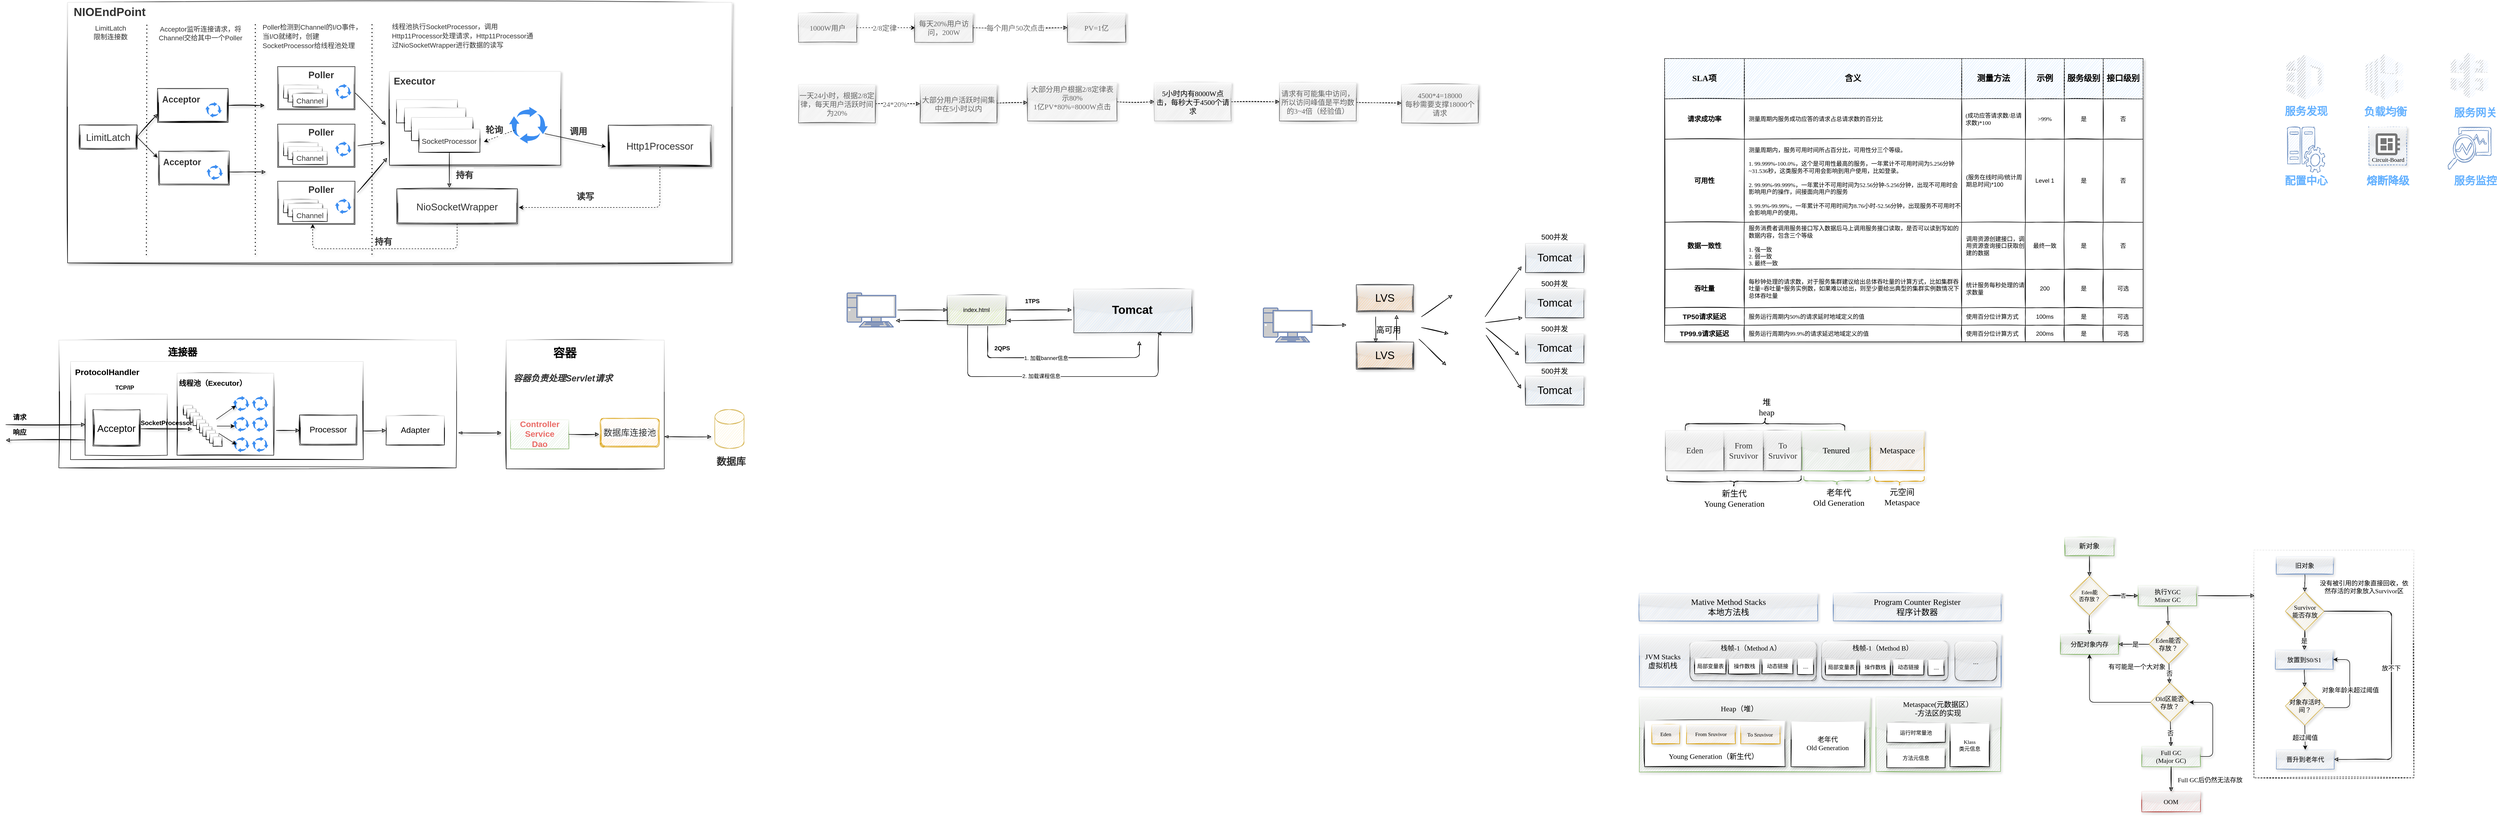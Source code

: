 <mxfile version="14.8.0" type="github">
  <diagram id="YUDJF-B7T9SWEaPQvbh9" name="Page-1">
    <mxGraphModel dx="1422" dy="762" grid="0" gridSize="10" guides="1" tooltips="1" connect="1" arrows="1" fold="1" page="0" pageScale="1" pageWidth="827" pageHeight="1169" math="0" shadow="0">
      <root>
        <mxCell id="0" />
        <mxCell id="1" parent="0" />
        <mxCell id="l75y9oXwlMvh9T1f_pYU-205" value="" style="rounded=0;whiteSpace=wrap;html=1;shadow=0;glass=1;sketch=1;fontFamily=Verdana;fontSize=13;align=center;dashed=1;" parent="1" vertex="1">
          <mxGeometry x="4658" y="1260" width="329" height="469" as="geometry" />
        </mxCell>
        <mxCell id="S7qlVdXXwg5bewVFXKOm-62" value="" style="rounded=0;whiteSpace=wrap;html=1;shadow=1;glass=1;labelBackgroundColor=#ffffff;sketch=1;fontSize=20;fontColor=#333333;strokeWidth=1;fillColor=#ffffff;gradientColor=none;align=center;verticalAlign=middle;" parent="1" vertex="1">
          <mxGeometry x="162" y="133" width="1366" height="536" as="geometry" />
        </mxCell>
        <mxCell id="yrFsYcVXHtA75D3nJsFq-68" value="" style="rounded=0;whiteSpace=wrap;html=1;shadow=0;glass=1;labelBackgroundColor=#ffffff;sketch=1;fontSize=18;fontColor=#EA6B66;strokeWidth=1;fillColor=#ffffff;gradientColor=none;align=center;" parent="1" vertex="1">
          <mxGeometry x="1064" y="828" width="325" height="265" as="geometry" />
        </mxCell>
        <mxCell id="yrFsYcVXHtA75D3nJsFq-14" value="" style="whiteSpace=wrap;html=1;shadow=0;glass=1;strokeWidth=1;perimeterSpacing=0;sketch=1;" parent="1" vertex="1">
          <mxGeometry x="144" y="828" width="817" height="263" as="geometry" />
        </mxCell>
        <mxCell id="yrFsYcVXHtA75D3nJsFq-15" value="连接器" style="text;strokeColor=none;fillColor=none;html=1;fontSize=20;fontStyle=1;verticalAlign=middle;align=center;shadow=0;glass=1;sketch=1;" parent="1" vertex="1">
          <mxGeometry x="348" y="832" width="100" height="40" as="geometry" />
        </mxCell>
        <mxCell id="yrFsYcVXHtA75D3nJsFq-17" value="" style="rounded=0;whiteSpace=wrap;html=1;shadow=0;glass=1;sketch=1;fontSize=20;strokeWidth=1;fillColor=#ffffff;gradientColor=none;" parent="1" vertex="1">
          <mxGeometry x="168" y="872" width="602" height="202" as="geometry" />
        </mxCell>
        <mxCell id="yrFsYcVXHtA75D3nJsFq-18" value="&lt;font style=&quot;font-size: 17px&quot;&gt;ProtocolHandler&lt;/font&gt;" style="text;strokeColor=none;fillColor=none;html=1;fontSize=24;fontStyle=1;verticalAlign=middle;align=center;shadow=0;glass=1;sketch=1;" parent="1" vertex="1">
          <mxGeometry x="172" y="872" width="142" height="39" as="geometry" />
        </mxCell>
        <mxCell id="yrFsYcVXHtA75D3nJsFq-22" value="" style="rounded=0;whiteSpace=wrap;html=1;shadow=0;glass=1;sketch=1;fontSize=20;strokeWidth=1;fillColor=#ffffff;gradientColor=none;" parent="1" vertex="1">
          <mxGeometry x="198" y="939" width="169" height="126" as="geometry" />
        </mxCell>
        <mxCell id="yrFsYcVXHtA75D3nJsFq-23" value="&lt;font style=&quot;font-size: 12px&quot;&gt;TCP/IP&lt;/font&gt;" style="text;strokeColor=none;fillColor=none;html=1;fontSize=24;fontStyle=1;verticalAlign=middle;align=center;shadow=0;glass=1;sketch=1;" parent="1" vertex="1">
          <mxGeometry x="258" y="911" width="41" height="21" as="geometry" />
        </mxCell>
        <mxCell id="yrFsYcVXHtA75D3nJsFq-24" value="Acceptor" style="shape=ext;double=1;rounded=0;whiteSpace=wrap;html=1;shadow=0;glass=1;sketch=1;fontSize=20;strokeWidth=1;fillColor=#ffffff;gradientColor=none;" parent="1" vertex="1">
          <mxGeometry x="214" y="971" width="97" height="75" as="geometry" />
        </mxCell>
        <mxCell id="yrFsYcVXHtA75D3nJsFq-25" value="" style="endArrow=classic;html=1;fontSize=20;entryX=0;entryY=0.5;entryDx=0;entryDy=0;sketch=1;shadow=1;" parent="1" target="yrFsYcVXHtA75D3nJsFq-22" edge="1">
          <mxGeometry width="50" height="50" relative="1" as="geometry">
            <mxPoint x="35" y="1002" as="sourcePoint" />
            <mxPoint x="80" y="959" as="targetPoint" />
          </mxGeometry>
        </mxCell>
        <mxCell id="yrFsYcVXHtA75D3nJsFq-26" value="请求" style="text;strokeColor=none;fillColor=none;html=1;fontSize=14;fontStyle=1;verticalAlign=middle;align=center;shadow=0;glass=1;sketch=1;" parent="1" vertex="1">
          <mxGeometry x="23" y="971" width="80" height="31" as="geometry" />
        </mxCell>
        <mxCell id="yrFsYcVXHtA75D3nJsFq-27" value="" style="endArrow=classic;html=1;shadow=1;fontSize=17;exitX=0;exitY=0.75;exitDx=0;exitDy=0;labelBorderColor=none;sketch=1;" parent="1" source="yrFsYcVXHtA75D3nJsFq-22" edge="1">
          <mxGeometry width="50" height="50" relative="1" as="geometry">
            <mxPoint x="528" y="983" as="sourcePoint" />
            <mxPoint x="35" y="1034" as="targetPoint" />
          </mxGeometry>
        </mxCell>
        <mxCell id="yrFsYcVXHtA75D3nJsFq-28" value="响应" style="text;strokeColor=none;fillColor=none;html=1;fontSize=14;fontStyle=1;verticalAlign=middle;align=center;shadow=0;glass=1;sketch=1;" parent="1" vertex="1">
          <mxGeometry x="23" y="1002" width="80" height="31" as="geometry" />
        </mxCell>
        <mxCell id="yrFsYcVXHtA75D3nJsFq-29" value="" style="rounded=0;whiteSpace=wrap;html=1;shadow=0;glass=1;sketch=1;fontSize=20;strokeWidth=1;fillColor=#ffffff;gradientColor=none;" parent="1" vertex="1">
          <mxGeometry x="387" y="896" width="199" height="169" as="geometry" />
        </mxCell>
        <mxCell id="yrFsYcVXHtA75D3nJsFq-30" value="&lt;font style=&quot;font-size: 15px;&quot;&gt;线程池（Executor）&lt;/font&gt;" style="text;strokeColor=none;fillColor=none;html=1;fontSize=15;fontStyle=1;verticalAlign=middle;align=center;shadow=0;glass=1;sketch=1;" parent="1" vertex="1">
          <mxGeometry x="389" y="898" width="142" height="36" as="geometry" />
        </mxCell>
        <mxCell id="yrFsYcVXHtA75D3nJsFq-31" style="edgeStyle=none;rounded=1;sketch=1;orthogonalLoop=1;jettySize=auto;html=1;exitX=1;exitY=1;exitDx=0;exitDy=0;shadow=1;fontSize=14;" parent="1" edge="1">
          <mxGeometry relative="1" as="geometry">
            <mxPoint x="536" y="957" as="sourcePoint" />
            <mxPoint x="536" y="957" as="targetPoint" />
          </mxGeometry>
        </mxCell>
        <mxCell id="yrFsYcVXHtA75D3nJsFq-33" value="" style="rounded=0;whiteSpace=wrap;html=1;shadow=0;glass=1;sketch=1;fontSize=15;strokeWidth=1;fillColor=#ffffff;gradientColor=none;" parent="1" vertex="1">
          <mxGeometry x="400" y="962" width="19" height="20" as="geometry" />
        </mxCell>
        <mxCell id="yrFsYcVXHtA75D3nJsFq-34" value="" style="rounded=0;whiteSpace=wrap;html=1;shadow=0;glass=1;sketch=1;fontSize=15;strokeWidth=1;fillColor=#ffffff;gradientColor=none;" parent="1" vertex="1">
          <mxGeometry x="407" y="969" width="19" height="20" as="geometry" />
        </mxCell>
        <mxCell id="yrFsYcVXHtA75D3nJsFq-35" value="" style="rounded=0;whiteSpace=wrap;html=1;shadow=0;glass=1;sketch=1;fontSize=15;strokeWidth=1;fillColor=#ffffff;gradientColor=none;" parent="1" vertex="1">
          <mxGeometry x="414" y="977" width="19" height="20" as="geometry" />
        </mxCell>
        <mxCell id="yrFsYcVXHtA75D3nJsFq-36" value="" style="rounded=0;whiteSpace=wrap;html=1;shadow=0;glass=1;sketch=1;fontSize=15;strokeWidth=1;fillColor=#ffffff;gradientColor=none;" parent="1" vertex="1">
          <mxGeometry x="420" y="984" width="19" height="20" as="geometry" />
        </mxCell>
        <mxCell id="yrFsYcVXHtA75D3nJsFq-37" value="" style="rounded=0;whiteSpace=wrap;html=1;shadow=0;glass=1;sketch=1;fontSize=15;strokeWidth=1;fillColor=#ffffff;gradientColor=none;" parent="1" vertex="1">
          <mxGeometry x="427" y="992" width="19" height="20" as="geometry" />
        </mxCell>
        <mxCell id="yrFsYcVXHtA75D3nJsFq-38" value="" style="rounded=0;whiteSpace=wrap;html=1;shadow=0;glass=1;sketch=1;fontSize=15;strokeWidth=1;fillColor=#ffffff;gradientColor=none;" parent="1" vertex="1">
          <mxGeometry x="433" y="999" width="19" height="20" as="geometry" />
        </mxCell>
        <mxCell id="yrFsYcVXHtA75D3nJsFq-39" value="" style="rounded=0;whiteSpace=wrap;html=1;shadow=0;glass=1;sketch=1;fontSize=15;strokeWidth=1;fillColor=#ffffff;gradientColor=none;" parent="1" vertex="1">
          <mxGeometry x="440" y="1006" width="19" height="20" as="geometry" />
        </mxCell>
        <mxCell id="yrFsYcVXHtA75D3nJsFq-40" value="" style="rounded=0;whiteSpace=wrap;html=1;shadow=0;glass=1;sketch=1;fontSize=15;strokeWidth=1;fillColor=#ffffff;gradientColor=none;" parent="1" vertex="1">
          <mxGeometry x="447" y="1013" width="19" height="20" as="geometry" />
        </mxCell>
        <mxCell id="yrFsYcVXHtA75D3nJsFq-41" value="" style="rounded=0;whiteSpace=wrap;html=1;shadow=0;glass=1;sketch=1;fontSize=15;strokeWidth=1;fillColor=#ffffff;gradientColor=none;" parent="1" vertex="1">
          <mxGeometry x="454" y="1020" width="19" height="20" as="geometry" />
        </mxCell>
        <mxCell id="yrFsYcVXHtA75D3nJsFq-42" value="" style="rounded=0;whiteSpace=wrap;html=1;shadow=0;glass=1;sketch=1;fontSize=15;strokeWidth=1;fillColor=#ffffff;gradientColor=none;" parent="1" vertex="1">
          <mxGeometry x="461" y="1027" width="19" height="20" as="geometry" />
        </mxCell>
        <mxCell id="yrFsYcVXHtA75D3nJsFq-44" value="" style="endArrow=classic;html=1;shadow=1;fontSize=15;startSize=6;endSize=6;exitX=1;exitY=0.5;exitDx=0;exitDy=0;sketch=1;" parent="1" edge="1">
          <mxGeometry width="50" height="50" relative="1" as="geometry">
            <mxPoint x="313" y="1010.5" as="sourcePoint" />
            <mxPoint x="418" y="1011" as="targetPoint" />
          </mxGeometry>
        </mxCell>
        <mxCell id="yrFsYcVXHtA75D3nJsFq-45" value="SocketProcessor" style="text;strokeColor=none;fillColor=none;html=1;fontSize=13;fontStyle=1;verticalAlign=middle;align=center;shadow=0;glass=1;sketch=1;" parent="1" vertex="1">
          <mxGeometry x="314" y="983" width="102" height="30" as="geometry" />
        </mxCell>
        <mxCell id="yrFsYcVXHtA75D3nJsFq-46" value="" style="html=1;aspect=fixed;strokeColor=none;shadow=0;align=center;verticalAlign=top;fillColor=#3B8DF1;shape=mxgraph.gcp2.arrows_system;glass=1;sketch=0;fontSize=13;" parent="1" vertex="1">
          <mxGeometry x="502.32" y="943" width="33.68" height="32" as="geometry" />
        </mxCell>
        <mxCell id="yrFsYcVXHtA75D3nJsFq-47" value="" style="html=1;aspect=fixed;strokeColor=none;shadow=0;align=center;verticalAlign=top;fillColor=#3B8DF1;shape=mxgraph.gcp2.arrows_system;glass=1;sketch=0;fontSize=13;" parent="1" vertex="1">
          <mxGeometry x="541" y="943" width="33.68" height="32" as="geometry" />
        </mxCell>
        <mxCell id="yrFsYcVXHtA75D3nJsFq-48" style="edgeStyle=none;rounded=1;sketch=1;orthogonalLoop=1;jettySize=auto;html=1;exitX=1;exitY=1;exitDx=0;exitDy=0;shadow=1;fontSize=14;" parent="1" edge="1">
          <mxGeometry relative="1" as="geometry">
            <mxPoint x="536" y="1041" as="sourcePoint" />
            <mxPoint x="536" y="1041" as="targetPoint" />
          </mxGeometry>
        </mxCell>
        <mxCell id="yrFsYcVXHtA75D3nJsFq-49" value="" style="html=1;aspect=fixed;strokeColor=none;shadow=0;align=center;verticalAlign=top;fillColor=#3B8DF1;shape=mxgraph.gcp2.arrows_system;glass=1;sketch=0;fontSize=13;" parent="1" vertex="1">
          <mxGeometry x="502.32" y="1027" width="33.68" height="32" as="geometry" />
        </mxCell>
        <mxCell id="yrFsYcVXHtA75D3nJsFq-50" value="" style="html=1;aspect=fixed;strokeColor=none;shadow=0;align=center;verticalAlign=top;fillColor=#3B8DF1;shape=mxgraph.gcp2.arrows_system;glass=1;sketch=0;fontSize=13;" parent="1" vertex="1">
          <mxGeometry x="541" y="1027" width="33.68" height="32" as="geometry" />
        </mxCell>
        <mxCell id="yrFsYcVXHtA75D3nJsFq-51" style="edgeStyle=none;rounded=1;sketch=1;orthogonalLoop=1;jettySize=auto;html=1;exitX=1;exitY=1;exitDx=0;exitDy=0;shadow=1;fontSize=14;" parent="1" edge="1">
          <mxGeometry relative="1" as="geometry">
            <mxPoint x="536" y="999" as="sourcePoint" />
            <mxPoint x="536" y="999" as="targetPoint" />
          </mxGeometry>
        </mxCell>
        <mxCell id="yrFsYcVXHtA75D3nJsFq-52" value="" style="html=1;aspect=fixed;strokeColor=none;shadow=0;align=center;verticalAlign=top;fillColor=#3B8DF1;shape=mxgraph.gcp2.arrows_system;glass=1;sketch=0;fontSize=13;" parent="1" vertex="1">
          <mxGeometry x="502.32" y="985" width="33.68" height="32" as="geometry" />
        </mxCell>
        <mxCell id="yrFsYcVXHtA75D3nJsFq-53" value="" style="html=1;aspect=fixed;strokeColor=none;shadow=0;align=center;verticalAlign=top;fillColor=#3B8DF1;shape=mxgraph.gcp2.arrows_system;glass=1;sketch=0;fontSize=13;" parent="1" vertex="1">
          <mxGeometry x="541" y="985" width="33.68" height="32" as="geometry" />
        </mxCell>
        <mxCell id="yrFsYcVXHtA75D3nJsFq-54" value="" style="endArrow=classic;html=1;shadow=1;fontSize=13;startSize=6;endSize=6;entryX=0.169;entryY=0.625;entryDx=0;entryDy=0;entryPerimeter=0;" parent="1" target="yrFsYcVXHtA75D3nJsFq-46" edge="1">
          <mxGeometry width="50" height="50" relative="1" as="geometry">
            <mxPoint x="468" y="991" as="sourcePoint" />
            <mxPoint x="503" y="940" as="targetPoint" />
          </mxGeometry>
        </mxCell>
        <mxCell id="yrFsYcVXHtA75D3nJsFq-55" value="" style="endArrow=classic;html=1;shadow=1;fontSize=13;startSize=6;endSize=6;entryX=0.109;entryY=0.625;entryDx=0;entryDy=0;entryPerimeter=0;" parent="1" target="yrFsYcVXHtA75D3nJsFq-52" edge="1">
          <mxGeometry width="50" height="50" relative="1" as="geometry">
            <mxPoint x="469" y="1005" as="sourcePoint" />
            <mxPoint x="525" y="1122" as="targetPoint" />
          </mxGeometry>
        </mxCell>
        <mxCell id="yrFsYcVXHtA75D3nJsFq-56" value="" style="endArrow=classic;html=1;shadow=1;fontSize=13;startSize=6;endSize=6;exitX=1;exitY=0;exitDx=0;exitDy=0;entryX=0.198;entryY=0.5;entryDx=0;entryDy=0;entryPerimeter=0;" parent="1" source="yrFsYcVXHtA75D3nJsFq-41" target="yrFsYcVXHtA75D3nJsFq-49" edge="1">
          <mxGeometry width="50" height="50" relative="1" as="geometry">
            <mxPoint x="507" y="1174" as="sourcePoint" />
            <mxPoint x="557" y="1124" as="targetPoint" />
          </mxGeometry>
        </mxCell>
        <mxCell id="yrFsYcVXHtA75D3nJsFq-57" value="Processor" style="shape=ext;double=1;rounded=0;whiteSpace=wrap;html=1;shadow=0;glass=1;sketch=1;fontSize=17;strokeWidth=1;fillColor=#ffffff;gradientColor=none;" parent="1" vertex="1">
          <mxGeometry x="639" y="982" width="118" height="62" as="geometry" />
        </mxCell>
        <mxCell id="yrFsYcVXHtA75D3nJsFq-58" value="" style="endArrow=classic;html=1;shadow=1;fontSize=17;startSize=6;endSize=6;sketch=1;strokeWidth=1;exitX=1.025;exitY=0.698;exitDx=0;exitDy=0;exitPerimeter=0;" parent="1" source="yrFsYcVXHtA75D3nJsFq-29" edge="1">
          <mxGeometry width="50" height="50" relative="1" as="geometry">
            <mxPoint x="608" y="1029" as="sourcePoint" />
            <mxPoint x="639" y="1014" as="targetPoint" />
          </mxGeometry>
        </mxCell>
        <mxCell id="yrFsYcVXHtA75D3nJsFq-59" value="Adapter" style="rounded=0;whiteSpace=wrap;html=1;shadow=0;glass=1;sketch=1;fontSize=17;strokeWidth=1;fillColor=#ffffff;gradientColor=none;" parent="1" vertex="1">
          <mxGeometry x="816.79" y="984" width="120" height="60" as="geometry" />
        </mxCell>
        <mxCell id="yrFsYcVXHtA75D3nJsFq-60" value="" style="endArrow=classic;html=1;shadow=1;fontSize=17;startSize=6;endSize=6;strokeWidth=1;exitX=1.007;exitY=0.579;exitDx=0;exitDy=0;exitPerimeter=0;entryX=0;entryY=0.5;entryDx=0;entryDy=0;sketch=1;" parent="1" target="yrFsYcVXHtA75D3nJsFq-59" edge="1">
          <mxGeometry width="50" height="50" relative="1" as="geometry">
            <mxPoint x="770.004" y="1014.958" as="sourcePoint" />
            <mxPoint x="819.79" y="992" as="targetPoint" />
          </mxGeometry>
        </mxCell>
        <mxCell id="yrFsYcVXHtA75D3nJsFq-61" value="" style="endArrow=classic;html=1;shadow=1;fontSize=17;startSize=6;endSize=6;strokeWidth=1;exitX=1.005;exitY=0.726;exitDx=0;exitDy=0;exitPerimeter=0;sketch=1;startArrow=blockThin;startFill=1;" parent="1" source="yrFsYcVXHtA75D3nJsFq-14" edge="1">
          <mxGeometry width="50" height="50" relative="1" as="geometry">
            <mxPoint x="1004" y="1069" as="sourcePoint" />
            <mxPoint x="1054" y="1019" as="targetPoint" />
          </mxGeometry>
        </mxCell>
        <mxCell id="yrFsYcVXHtA75D3nJsFq-63" value="连接器" style="text;strokeColor=none;fillColor=none;html=1;fontSize=20;fontStyle=1;verticalAlign=middle;align=center;shadow=0;glass=1;sketch=1;" parent="1" vertex="1">
          <mxGeometry x="348" y="832" width="100" height="40" as="geometry" />
        </mxCell>
        <mxCell id="yrFsYcVXHtA75D3nJsFq-64" value="容器" style="text;strokeColor=none;fillColor=none;html=1;fontSize=24;fontStyle=1;verticalAlign=middle;align=center;shadow=0;glass=1;sketch=1;" parent="1" vertex="1">
          <mxGeometry x="1134" y="837" width="100" height="36" as="geometry" />
        </mxCell>
        <mxCell id="yrFsYcVXHtA75D3nJsFq-65" value="Controller&lt;br&gt;Service&lt;br&gt;Dao" style="rounded=0;whiteSpace=wrap;html=1;shadow=0;glass=1;sketch=1;fontSize=17;strokeWidth=1;fillColor=#d5e8d4;align=center;strokeColor=#82b366;fontStyle=1;fontColor=#EA6B66;" parent="1" vertex="1">
          <mxGeometry x="1073" y="992" width="120" height="60" as="geometry" />
        </mxCell>
        <mxCell id="yrFsYcVXHtA75D3nJsFq-66" value="&lt;font color=&quot;#333333&quot; style=&quot;font-size: 18px;&quot;&gt;容器负责处理Servlet请求&lt;/font&gt;" style="text;strokeColor=none;fillColor=none;html=1;fontSize=18;fontStyle=3;verticalAlign=middle;align=center;shadow=0;glass=1;sketch=1;fontColor=#EA6B66;" parent="1" vertex="1">
          <mxGeometry x="1073" y="882" width="213" height="50" as="geometry" />
        </mxCell>
        <mxCell id="yrFsYcVXHtA75D3nJsFq-67" value="&lt;font color=&quot;#333333&quot;&gt;数据库连接池&lt;/font&gt;" style="shape=ext;double=1;rounded=1;whiteSpace=wrap;html=1;shadow=0;glass=1;sketch=1;fontSize=18;strokeWidth=1;fillColor=#ffe6cc;align=center;labelBackgroundColor=#ffffff;strokeColor=#d79b00;" parent="1" vertex="1">
          <mxGeometry x="1257" y="989" width="122" height="59" as="geometry" />
        </mxCell>
        <mxCell id="yrFsYcVXHtA75D3nJsFq-69" value="" style="endArrow=classic;html=1;shadow=1;fontSize=18;fontColor=#EA6B66;startSize=6;endSize=6;strokeWidth=1;exitX=1;exitY=0.5;exitDx=0;exitDy=0;sketch=1;" parent="1" source="yrFsYcVXHtA75D3nJsFq-65" edge="1">
          <mxGeometry width="50" height="50" relative="1" as="geometry">
            <mxPoint x="1205" y="1052" as="sourcePoint" />
            <mxPoint x="1255" y="1022" as="targetPoint" />
          </mxGeometry>
        </mxCell>
        <mxCell id="yrFsYcVXHtA75D3nJsFq-70" value="" style="shape=cylinder3;whiteSpace=wrap;html=1;boundedLbl=1;backgroundOutline=1;size=15;shadow=0;glass=1;labelBackgroundColor=#ffffff;sketch=1;fontSize=18;strokeWidth=1;fillColor=#fff2cc;align=center;strokeColor=#d6b656;" parent="1" vertex="1">
          <mxGeometry x="1493" y="971" width="60" height="80" as="geometry" />
        </mxCell>
        <mxCell id="yrFsYcVXHtA75D3nJsFq-71" value="&lt;font color=&quot;#333333&quot; style=&quot;font-size: 20px;&quot;&gt;数据库&lt;/font&gt;" style="text;strokeColor=none;fillColor=none;html=1;fontSize=20;fontStyle=1;verticalAlign=middle;align=center;shadow=0;glass=1;labelBackgroundColor=#ffffff;sketch=1;fontColor=#EA6B66;" parent="1" vertex="1">
          <mxGeometry x="1476" y="1057" width="100" height="40" as="geometry" />
        </mxCell>
        <mxCell id="yrFsYcVXHtA75D3nJsFq-72" value="" style="endArrow=classic;html=1;shadow=1;fontSize=20;fontColor=#EA6B66;startSize=6;endSize=6;strokeWidth=1;exitX=1;exitY=0.75;exitDx=0;exitDy=0;sketch=1;startArrow=blockThin;startFill=1;" parent="1" source="yrFsYcVXHtA75D3nJsFq-68" edge="1">
          <mxGeometry width="50" height="50" relative="1" as="geometry">
            <mxPoint x="1488" y="1220" as="sourcePoint" />
            <mxPoint x="1486" y="1027" as="targetPoint" />
          </mxGeometry>
        </mxCell>
        <mxCell id="S7qlVdXXwg5bewVFXKOm-2" value="NIOEndPoint" style="text;strokeColor=none;fillColor=none;html=1;fontSize=24;fontStyle=1;verticalAlign=middle;align=center;shadow=0;glass=1;labelBackgroundColor=#ffffff;sketch=1;fontColor=#333333;" parent="1" vertex="1">
          <mxGeometry x="164" y="131" width="167" height="43" as="geometry" />
        </mxCell>
        <mxCell id="S7qlVdXXwg5bewVFXKOm-3" value="LimitLatch" style="shape=ext;double=1;rounded=0;whiteSpace=wrap;html=1;shadow=0;glass=1;labelBackgroundColor=#ffffff;sketch=1;fontSize=20;fontColor=#333333;strokeWidth=1;fillColor=#ffffff;gradientColor=none;align=center;" parent="1" vertex="1">
          <mxGeometry x="186" y="385" width="119" height="50" as="geometry" />
        </mxCell>
        <mxCell id="S7qlVdXXwg5bewVFXKOm-4" value="" style="shape=ext;double=1;rounded=0;whiteSpace=wrap;html=1;shadow=0;glass=1;labelBackgroundColor=#ffffff;sketch=1;fontSize=20;fontColor=#333333;strokeWidth=1;fillColor=#ffffff;gradientColor=none;align=center;" parent="1" vertex="1">
          <mxGeometry x="347" y="310" width="145" height="70" as="geometry" />
        </mxCell>
        <mxCell id="S7qlVdXXwg5bewVFXKOm-6" value="&lt;font style=&quot;font-size: 18px&quot;&gt;Acceptor&lt;/font&gt;" style="text;strokeColor=none;fillColor=none;html=1;fontSize=24;fontStyle=1;verticalAlign=middle;align=center;shadow=0;glass=1;labelBackgroundColor=#ffffff;sketch=1;fontColor=#333333;" parent="1" vertex="1">
          <mxGeometry x="344.5" y="316" width="100" height="30" as="geometry" />
        </mxCell>
        <mxCell id="S7qlVdXXwg5bewVFXKOm-7" value="" style="html=1;aspect=fixed;strokeColor=none;shadow=0;align=center;verticalAlign=top;fillColor=#3B8DF1;shape=mxgraph.gcp2.arrows_system;glass=1;labelBackgroundColor=#ffffff;sketch=0;fontSize=20;fontColor=#333333;" parent="1" vertex="1">
          <mxGeometry x="445.32" y="338" width="33.68" height="32" as="geometry" />
        </mxCell>
        <mxCell id="S7qlVdXXwg5bewVFXKOm-8" value="" style="shape=ext;double=1;rounded=0;whiteSpace=wrap;html=1;shadow=0;glass=1;labelBackgroundColor=#ffffff;sketch=1;fontSize=20;fontColor=#333333;strokeWidth=1;fillColor=#ffffff;gradientColor=none;align=center;" parent="1" vertex="1">
          <mxGeometry x="349.5" y="439" width="145" height="70" as="geometry" />
        </mxCell>
        <mxCell id="S7qlVdXXwg5bewVFXKOm-9" value="&lt;font style=&quot;font-size: 18px&quot;&gt;Acceptor&lt;/font&gt;" style="text;strokeColor=none;fillColor=none;html=1;fontSize=24;fontStyle=1;verticalAlign=middle;align=center;shadow=0;glass=1;labelBackgroundColor=#ffffff;sketch=1;fontColor=#333333;" parent="1" vertex="1">
          <mxGeometry x="347" y="445" width="100" height="30" as="geometry" />
        </mxCell>
        <mxCell id="S7qlVdXXwg5bewVFXKOm-10" value="" style="html=1;aspect=fixed;strokeColor=none;shadow=0;align=center;verticalAlign=top;fillColor=#3B8DF1;shape=mxgraph.gcp2.arrows_system;glass=1;labelBackgroundColor=#ffffff;sketch=0;fontSize=20;fontColor=#333333;" parent="1" vertex="1">
          <mxGeometry x="447.82" y="467" width="33.68" height="32" as="geometry" />
        </mxCell>
        <mxCell id="S7qlVdXXwg5bewVFXKOm-11" value="" style="endArrow=classic;html=1;shadow=1;fontSize=20;fontColor=#333333;startSize=6;endSize=6;strokeWidth=1;exitX=1;exitY=0.5;exitDx=0;exitDy=0;entryX=0;entryY=0.75;entryDx=0;entryDy=0;sketch=1;" parent="1" source="S7qlVdXXwg5bewVFXKOm-3" target="S7qlVdXXwg5bewVFXKOm-4" edge="1">
          <mxGeometry width="50" height="50" relative="1" as="geometry">
            <mxPoint x="314" y="434" as="sourcePoint" />
            <mxPoint x="364" y="384" as="targetPoint" />
          </mxGeometry>
        </mxCell>
        <mxCell id="S7qlVdXXwg5bewVFXKOm-12" value="" style="endArrow=classic;html=1;shadow=1;fontSize=20;fontColor=#333333;startSize=6;endSize=6;strokeWidth=1;exitX=1;exitY=0.5;exitDx=0;exitDy=0;entryX=0;entryY=0.25;entryDx=0;entryDy=0;" parent="1" source="S7qlVdXXwg5bewVFXKOm-3" target="S7qlVdXXwg5bewVFXKOm-9" edge="1">
          <mxGeometry width="50" height="50" relative="1" as="geometry">
            <mxPoint x="311" y="468" as="sourcePoint" />
            <mxPoint x="347" y="458" as="targetPoint" />
          </mxGeometry>
        </mxCell>
        <mxCell id="S7qlVdXXwg5bewVFXKOm-13" value="" style="shape=ext;double=1;rounded=0;whiteSpace=wrap;html=1;shadow=0;glass=1;labelBackgroundColor=#ffffff;sketch=0;fontSize=20;fontColor=#333333;strokeWidth=1;fillColor=#ffffff;gradientColor=none;align=center;" parent="1" vertex="1">
          <mxGeometry x="594" y="265" width="159" height="89" as="geometry" />
        </mxCell>
        <mxCell id="S7qlVdXXwg5bewVFXKOm-17" value="Channel" style="rounded=0;whiteSpace=wrap;html=1;shadow=0;glass=1;labelBackgroundColor=#ffffff;sketch=1;fontSize=15;fontColor=#333333;strokeWidth=1;fillColor=#ffffff;gradientColor=none;align=center;verticalAlign=middle;" parent="1" vertex="1">
          <mxGeometry x="606" y="303" width="71" height="27" as="geometry" />
        </mxCell>
        <mxCell id="S7qlVdXXwg5bewVFXKOm-18" value="Channel" style="rounded=0;whiteSpace=wrap;html=1;shadow=0;glass=1;labelBackgroundColor=#ffffff;sketch=1;fontSize=15;fontColor=#333333;strokeWidth=1;fillColor=#ffffff;gradientColor=none;align=center;verticalAlign=middle;" parent="1" vertex="1">
          <mxGeometry x="615" y="311" width="71" height="27" as="geometry" />
        </mxCell>
        <mxCell id="S7qlVdXXwg5bewVFXKOm-19" value="Channel" style="rounded=0;whiteSpace=wrap;html=1;shadow=0;glass=1;labelBackgroundColor=#ffffff;sketch=1;fontSize=15;fontColor=#333333;strokeWidth=1;fillColor=#ffffff;gradientColor=none;align=center;verticalAlign=middle;" parent="1" vertex="1">
          <mxGeometry x="625" y="321" width="71" height="27" as="geometry" />
        </mxCell>
        <mxCell id="S7qlVdXXwg5bewVFXKOm-21" value="Poller" style="text;strokeColor=none;fillColor=none;html=1;fontSize=19;fontStyle=1;verticalAlign=middle;align=center;shadow=0;glass=1;labelBackgroundColor=#ffffff;sketch=1;fontColor=#333333;" parent="1" vertex="1">
          <mxGeometry x="654" y="275" width="58" height="15" as="geometry" />
        </mxCell>
        <mxCell id="S7qlVdXXwg5bewVFXKOm-22" value="" style="html=1;aspect=fixed;strokeColor=none;shadow=0;align=center;verticalAlign=top;fillColor=#3B8DF1;shape=mxgraph.gcp2.arrows_system;glass=1;labelBackgroundColor=#ffffff;sketch=0;fontSize=20;fontColor=#333333;" parent="1" vertex="1">
          <mxGeometry x="712" y="300.5" width="33.68" height="32" as="geometry" />
        </mxCell>
        <mxCell id="S7qlVdXXwg5bewVFXKOm-23" value="" style="shape=ext;double=1;rounded=0;whiteSpace=wrap;html=1;shadow=0;glass=1;labelBackgroundColor=#ffffff;sketch=0;fontSize=20;fontColor=#333333;strokeWidth=1;fillColor=#ffffff;gradientColor=none;align=center;" parent="1" vertex="1">
          <mxGeometry x="594" y="383.5" width="159" height="89" as="geometry" />
        </mxCell>
        <mxCell id="S7qlVdXXwg5bewVFXKOm-24" value="Channel" style="rounded=0;whiteSpace=wrap;html=1;shadow=0;glass=1;labelBackgroundColor=#ffffff;sketch=1;fontSize=15;fontColor=#333333;strokeWidth=1;fillColor=#ffffff;gradientColor=none;align=center;verticalAlign=middle;" parent="1" vertex="1">
          <mxGeometry x="606" y="421.5" width="71" height="27" as="geometry" />
        </mxCell>
        <mxCell id="S7qlVdXXwg5bewVFXKOm-25" value="Channel" style="rounded=0;whiteSpace=wrap;html=1;shadow=0;glass=1;labelBackgroundColor=#ffffff;sketch=1;fontSize=15;fontColor=#333333;strokeWidth=1;fillColor=#ffffff;gradientColor=none;align=center;verticalAlign=middle;" parent="1" vertex="1">
          <mxGeometry x="615" y="429.5" width="71" height="27" as="geometry" />
        </mxCell>
        <mxCell id="S7qlVdXXwg5bewVFXKOm-26" value="Channel" style="rounded=0;whiteSpace=wrap;html=1;shadow=0;glass=1;labelBackgroundColor=#ffffff;sketch=1;fontSize=15;fontColor=#333333;strokeWidth=1;fillColor=#ffffff;gradientColor=none;align=center;verticalAlign=middle;" parent="1" vertex="1">
          <mxGeometry x="625" y="439.5" width="71" height="27" as="geometry" />
        </mxCell>
        <mxCell id="S7qlVdXXwg5bewVFXKOm-27" value="Poller" style="text;strokeColor=none;fillColor=none;html=1;fontSize=19;fontStyle=1;verticalAlign=middle;align=center;shadow=0;glass=1;labelBackgroundColor=#ffffff;sketch=1;fontColor=#333333;" parent="1" vertex="1">
          <mxGeometry x="654" y="393.5" width="58" height="15" as="geometry" />
        </mxCell>
        <mxCell id="S7qlVdXXwg5bewVFXKOm-28" value="" style="html=1;aspect=fixed;strokeColor=none;shadow=0;align=center;verticalAlign=top;fillColor=#3B8DF1;shape=mxgraph.gcp2.arrows_system;glass=1;labelBackgroundColor=#ffffff;sketch=0;fontSize=20;fontColor=#333333;" parent="1" vertex="1">
          <mxGeometry x="712" y="419" width="33.68" height="32" as="geometry" />
        </mxCell>
        <mxCell id="S7qlVdXXwg5bewVFXKOm-29" value="" style="shape=ext;double=1;rounded=0;whiteSpace=wrap;html=1;shadow=0;glass=1;labelBackgroundColor=#ffffff;sketch=0;fontSize=20;fontColor=#333333;strokeWidth=1;fillColor=#ffffff;gradientColor=none;align=center;" parent="1" vertex="1">
          <mxGeometry x="594" y="501" width="159" height="89" as="geometry" />
        </mxCell>
        <mxCell id="S7qlVdXXwg5bewVFXKOm-30" value="Channel" style="rounded=0;whiteSpace=wrap;html=1;shadow=0;glass=1;labelBackgroundColor=#ffffff;sketch=1;fontSize=15;fontColor=#333333;strokeWidth=1;fillColor=#ffffff;gradientColor=none;align=center;verticalAlign=middle;" parent="1" vertex="1">
          <mxGeometry x="606" y="539" width="71" height="27" as="geometry" />
        </mxCell>
        <mxCell id="S7qlVdXXwg5bewVFXKOm-31" value="Channel" style="rounded=0;whiteSpace=wrap;html=1;shadow=0;glass=1;labelBackgroundColor=#ffffff;sketch=1;fontSize=15;fontColor=#333333;strokeWidth=1;fillColor=#ffffff;gradientColor=none;align=center;verticalAlign=middle;" parent="1" vertex="1">
          <mxGeometry x="615" y="547" width="71" height="27" as="geometry" />
        </mxCell>
        <mxCell id="S7qlVdXXwg5bewVFXKOm-32" value="Channel" style="rounded=0;whiteSpace=wrap;html=1;shadow=0;glass=1;labelBackgroundColor=#ffffff;sketch=1;fontSize=15;fontColor=#333333;strokeWidth=1;fillColor=#ffffff;gradientColor=none;align=center;verticalAlign=middle;" parent="1" vertex="1">
          <mxGeometry x="625" y="557" width="71" height="27" as="geometry" />
        </mxCell>
        <mxCell id="S7qlVdXXwg5bewVFXKOm-33" value="Poller" style="text;strokeColor=none;fillColor=none;html=1;fontSize=19;fontStyle=1;verticalAlign=middle;align=center;shadow=0;glass=1;labelBackgroundColor=#ffffff;sketch=1;fontColor=#333333;" parent="1" vertex="1">
          <mxGeometry x="654" y="511" width="58" height="15" as="geometry" />
        </mxCell>
        <mxCell id="S7qlVdXXwg5bewVFXKOm-34" value="" style="html=1;aspect=fixed;strokeColor=none;shadow=0;align=center;verticalAlign=top;fillColor=#3B8DF1;shape=mxgraph.gcp2.arrows_system;glass=1;labelBackgroundColor=#ffffff;sketch=0;fontSize=20;fontColor=#333333;" parent="1" vertex="1">
          <mxGeometry x="712" y="536.5" width="33.68" height="32" as="geometry" />
        </mxCell>
        <mxCell id="S7qlVdXXwg5bewVFXKOm-35" value="" style="endArrow=classic;html=1;shadow=1;fontSize=19;fontColor=#333333;startSize=6;endSize=6;strokeWidth=1;exitX=1;exitY=0.5;exitDx=0;exitDy=0;sketch=1;" parent="1" source="S7qlVdXXwg5bewVFXKOm-4" edge="1">
          <mxGeometry width="50" height="50" relative="1" as="geometry">
            <mxPoint x="507" y="385" as="sourcePoint" />
            <mxPoint x="567" y="345" as="targetPoint" />
          </mxGeometry>
        </mxCell>
        <mxCell id="S7qlVdXXwg5bewVFXKOm-36" value="" style="endArrow=classic;html=1;shadow=1;fontSize=19;fontColor=#333333;startSize=6;endSize=6;strokeWidth=1;exitX=1;exitY=0.5;exitDx=0;exitDy=0;sketch=1;" parent="1" edge="1">
          <mxGeometry width="50" height="50" relative="1" as="geometry">
            <mxPoint x="494.5" y="482" as="sourcePoint" />
            <mxPoint x="569.5" y="482" as="targetPoint" />
          </mxGeometry>
        </mxCell>
        <mxCell id="S7qlVdXXwg5bewVFXKOm-37" value="" style="endArrow=none;dashed=1;html=1;dashPattern=1 3;strokeWidth=2;shadow=1;fontSize=19;fontColor=#333333;startSize=6;endSize=6;sketch=0;" parent="1" edge="1">
          <mxGeometry width="50" height="50" relative="1" as="geometry">
            <mxPoint x="548" y="652" as="sourcePoint" />
            <mxPoint x="548" y="175" as="targetPoint" />
          </mxGeometry>
        </mxCell>
        <mxCell id="S7qlVdXXwg5bewVFXKOm-38" value="" style="rounded=0;whiteSpace=wrap;html=1;shadow=1;glass=1;labelBackgroundColor=#ffffff;sketch=1;fontSize=19;fontColor=#333333;strokeWidth=1;fillColor=#ffffff;gradientColor=none;align=center;verticalAlign=middle;" parent="1" vertex="1">
          <mxGeometry x="824" y="275" width="352" height="193" as="geometry" />
        </mxCell>
        <mxCell id="S7qlVdXXwg5bewVFXKOm-39" value="Executor" style="text;strokeColor=none;fillColor=none;html=1;fontSize=20;fontStyle=1;verticalAlign=middle;align=center;shadow=1;glass=1;labelBackgroundColor=#ffffff;sketch=1;fontColor=#333333;" parent="1" vertex="1">
          <mxGeometry x="827" y="279" width="95" height="30" as="geometry" />
        </mxCell>
        <mxCell id="S7qlVdXXwg5bewVFXKOm-40" value="Channel" style="rounded=0;whiteSpace=wrap;html=1;shadow=0;glass=1;labelBackgroundColor=#ffffff;sketch=1;fontSize=15;fontColor=#333333;strokeWidth=1;fillColor=#ffffff;gradientColor=none;align=center;verticalAlign=middle;" parent="1" vertex="1">
          <mxGeometry x="838" y="333" width="126" height="48" as="geometry" />
        </mxCell>
        <mxCell id="S7qlVdXXwg5bewVFXKOm-41" value="Channel" style="rounded=0;whiteSpace=wrap;html=1;shadow=0;glass=1;labelBackgroundColor=#ffffff;sketch=1;fontSize=15;fontColor=#333333;strokeWidth=1;fillColor=#ffffff;gradientColor=none;align=center;verticalAlign=middle;" parent="1" vertex="1">
          <mxGeometry x="855" y="350" width="126" height="48" as="geometry" />
        </mxCell>
        <mxCell id="S7qlVdXXwg5bewVFXKOm-42" value="" style="rounded=0;whiteSpace=wrap;html=1;shadow=0;glass=1;labelBackgroundColor=#ffffff;sketch=1;fontSize=15;fontColor=#333333;strokeWidth=1;fillColor=#ffffff;gradientColor=none;align=center;verticalAlign=middle;" parent="1" vertex="1">
          <mxGeometry x="869" y="369.5" width="126" height="48" as="geometry" />
        </mxCell>
        <mxCell id="S7qlVdXXwg5bewVFXKOm-43" value="SocketProcessor" style="rounded=0;whiteSpace=wrap;html=1;shadow=0;glass=1;labelBackgroundColor=#ffffff;sketch=1;fontSize=15;fontColor=#333333;strokeWidth=1;fillColor=#ffffff;gradientColor=none;align=center;verticalAlign=middle;" parent="1" vertex="1">
          <mxGeometry x="884" y="393.5" width="126" height="48" as="geometry" />
        </mxCell>
        <mxCell id="S7qlVdXXwg5bewVFXKOm-44" value="" style="html=1;aspect=fixed;strokeColor=none;shadow=0;align=center;verticalAlign=top;fillColor=#3B8DF1;shape=mxgraph.gcp2.arrows_system;glass=1;labelBackgroundColor=#ffffff;sketch=0;fontSize=20;fontColor=#333333;" parent="1" vertex="1">
          <mxGeometry x="1070" y="348" width="79.46" height="75.5" as="geometry" />
        </mxCell>
        <mxCell id="S7qlVdXXwg5bewVFXKOm-45" value="NioSocketWrapper" style="shape=ext;double=1;rounded=0;whiteSpace=wrap;html=1;shadow=1;glass=1;labelBackgroundColor=#ffffff;sketch=1;fontSize=20;fontColor=#333333;strokeWidth=1;fillColor=#ffffff;gradientColor=none;align=center;verticalAlign=middle;" parent="1" vertex="1">
          <mxGeometry x="839" y="516.5" width="248" height="72" as="geometry" />
        </mxCell>
        <mxCell id="S7qlVdXXwg5bewVFXKOm-46" value="" style="endArrow=classic;html=1;shadow=1;fontSize=20;fontColor=#333333;startSize=6;endSize=6;strokeWidth=1;exitX=0.5;exitY=1;exitDx=0;exitDy=0;sketch=1;" parent="1" source="S7qlVdXXwg5bewVFXKOm-43" edge="1">
          <mxGeometry width="50" height="50" relative="1" as="geometry">
            <mxPoint x="938" y="502" as="sourcePoint" />
            <mxPoint x="947" y="514" as="targetPoint" />
          </mxGeometry>
        </mxCell>
        <mxCell id="S7qlVdXXwg5bewVFXKOm-47" value="&lt;font style=&quot;font-size: 18px&quot;&gt;持有&lt;/font&gt;" style="text;strokeColor=none;fillColor=none;html=1;fontSize=24;fontStyle=1;verticalAlign=middle;align=center;shadow=1;glass=1;labelBackgroundColor=#ffffff;sketch=1;fontColor=#333333;" parent="1" vertex="1">
          <mxGeometry x="942" y="476" width="72" height="22" as="geometry" />
        </mxCell>
        <mxCell id="S7qlVdXXwg5bewVFXKOm-48" value="" style="endArrow=classic;html=1;shadow=1;fontSize=20;fontColor=#333333;startSize=6;endSize=6;strokeWidth=1;exitX=1;exitY=0.607;exitDx=0;exitDy=0;exitPerimeter=0;sketch=1;" parent="1" source="S7qlVdXXwg5bewVFXKOm-13" edge="1">
          <mxGeometry width="50" height="50" relative="1" as="geometry">
            <mxPoint x="758" y="366" as="sourcePoint" />
            <mxPoint x="816" y="385" as="targetPoint" />
          </mxGeometry>
        </mxCell>
        <mxCell id="S7qlVdXXwg5bewVFXKOm-49" value="" style="endArrow=classic;html=1;shadow=1;fontSize=20;fontColor=#333333;startSize=6;endSize=6;strokeWidth=1;sketch=1;" parent="1" edge="1">
          <mxGeometry width="50" height="50" relative="1" as="geometry">
            <mxPoint x="758" y="524" as="sourcePoint" />
            <mxPoint x="819" y="453" as="targetPoint" />
          </mxGeometry>
        </mxCell>
        <mxCell id="S7qlVdXXwg5bewVFXKOm-50" value="" style="endArrow=classic;html=1;shadow=1;fontSize=20;fontColor=#333333;startSize=6;endSize=6;strokeWidth=1;sketch=1;" parent="1" edge="1">
          <mxGeometry width="50" height="50" relative="1" as="geometry">
            <mxPoint x="759" y="428" as="sourcePoint" />
            <mxPoint x="814" y="421" as="targetPoint" />
          </mxGeometry>
        </mxCell>
        <mxCell id="S7qlVdXXwg5bewVFXKOm-51" value="Http1Processor" style="shape=ext;double=1;rounded=0;whiteSpace=wrap;html=1;shadow=1;glass=1;labelBackgroundColor=#ffffff;sketch=1;fontSize=20;fontColor=#333333;strokeWidth=1;fillColor=#ffffff;gradientColor=none;align=center;verticalAlign=middle;" parent="1" vertex="1">
          <mxGeometry x="1274" y="385.5" width="212" height="85" as="geometry" />
        </mxCell>
        <mxCell id="S7qlVdXXwg5bewVFXKOm-52" value="" style="endArrow=classic;html=1;shadow=1;fontSize=20;fontColor=#333333;startSize=6;endSize=6;strokeWidth=1;exitX=0.919;exitY=0.728;exitDx=0;exitDy=0;exitPerimeter=0;" parent="1" source="S7qlVdXXwg5bewVFXKOm-44" edge="1">
          <mxGeometry width="50" height="50" relative="1" as="geometry">
            <mxPoint x="1251" y="551" as="sourcePoint" />
            <mxPoint x="1269" y="430" as="targetPoint" />
          </mxGeometry>
        </mxCell>
        <mxCell id="S7qlVdXXwg5bewVFXKOm-53" value="" style="endArrow=classic;html=1;shadow=1;fontSize=20;fontColor=#333333;startSize=6;endSize=6;strokeWidth=1;exitX=0.138;exitY=0.636;exitDx=0;exitDy=0;exitPerimeter=0;dashed=1;" parent="1" source="S7qlVdXXwg5bewVFXKOm-44" edge="1">
          <mxGeometry width="50" height="50" relative="1" as="geometry">
            <mxPoint x="1211" y="570" as="sourcePoint" />
            <mxPoint x="1018" y="420" as="targetPoint" />
          </mxGeometry>
        </mxCell>
        <mxCell id="S7qlVdXXwg5bewVFXKOm-54" value="&lt;span style=&quot;font-size: 18px&quot;&gt;轮询&lt;/span&gt;" style="text;strokeColor=none;fillColor=none;html=1;fontSize=24;fontStyle=1;verticalAlign=middle;align=center;shadow=1;glass=1;labelBackgroundColor=#ffffff;sketch=1;fontColor=#333333;" parent="1" vertex="1">
          <mxGeometry x="1003" y="382.5" width="72" height="22" as="geometry" />
        </mxCell>
        <mxCell id="S7qlVdXXwg5bewVFXKOm-55" value="&lt;span style=&quot;font-size: 18px&quot;&gt;调用&lt;/span&gt;" style="text;strokeColor=none;fillColor=none;html=1;fontSize=24;fontStyle=1;verticalAlign=middle;align=center;shadow=1;glass=1;labelBackgroundColor=#ffffff;sketch=1;fontColor=#333333;" parent="1" vertex="1">
          <mxGeometry x="1176" y="385.5" width="72" height="22" as="geometry" />
        </mxCell>
        <mxCell id="S7qlVdXXwg5bewVFXKOm-56" value="" style="endArrow=none;dashed=1;html=1;dashPattern=1 3;strokeWidth=2;shadow=1;fontSize=19;fontColor=#333333;startSize=6;endSize=6;sketch=0;" parent="1" edge="1">
          <mxGeometry width="50" height="50" relative="1" as="geometry">
            <mxPoint x="788" y="652" as="sourcePoint" />
            <mxPoint x="788" y="175" as="targetPoint" />
          </mxGeometry>
        </mxCell>
        <mxCell id="S7qlVdXXwg5bewVFXKOm-57" value="" style="endArrow=none;dashed=1;html=1;dashPattern=1 3;strokeWidth=2;shadow=1;fontSize=19;fontColor=#333333;startSize=6;endSize=6;sketch=0;entryX=0.964;entryY=1.07;entryDx=0;entryDy=0;entryPerimeter=0;" parent="1" target="S7qlVdXXwg5bewVFXKOm-2" edge="1">
          <mxGeometry width="50" height="50" relative="1" as="geometry">
            <mxPoint x="324" y="653" as="sourcePoint" />
            <mxPoint x="324" y="197" as="targetPoint" />
          </mxGeometry>
        </mxCell>
        <mxCell id="S7qlVdXXwg5bewVFXKOm-58" value="" style="endArrow=classic;html=1;shadow=1;dashed=1;fontSize=20;fontColor=#333333;startSize=6;endSize=6;strokeWidth=1;exitX=0.5;exitY=1;exitDx=0;exitDy=0;edgeStyle=orthogonalEdgeStyle;" parent="1" source="S7qlVdXXwg5bewVFXKOm-45" edge="1">
          <mxGeometry width="50" height="50" relative="1" as="geometry">
            <mxPoint x="958" y="697" as="sourcePoint" />
            <mxPoint x="666" y="589" as="targetPoint" />
            <Array as="points">
              <mxPoint x="963" y="640" />
              <mxPoint x="666" y="640" />
            </Array>
          </mxGeometry>
        </mxCell>
        <mxCell id="S7qlVdXXwg5bewVFXKOm-59" value="&lt;font style=&quot;font-size: 18px&quot;&gt;持有&lt;/font&gt;" style="text;strokeColor=none;fillColor=none;html=1;fontSize=24;fontStyle=1;verticalAlign=middle;align=center;shadow=1;glass=1;labelBackgroundColor=#ffffff;sketch=1;fontColor=#333333;" parent="1" vertex="1">
          <mxGeometry x="775" y="613" width="72" height="22" as="geometry" />
        </mxCell>
        <mxCell id="S7qlVdXXwg5bewVFXKOm-60" value="" style="endArrow=classic;html=1;shadow=1;dashed=1;fontSize=20;fontColor=#333333;startSize=6;endSize=6;strokeWidth=1;exitX=0.5;exitY=1;exitDx=0;exitDy=0;edgeStyle=orthogonalEdgeStyle;" parent="1" source="S7qlVdXXwg5bewVFXKOm-51" edge="1">
          <mxGeometry width="50" height="50" relative="1" as="geometry">
            <mxPoint x="1376" y="573" as="sourcePoint" />
            <mxPoint x="1090" y="555" as="targetPoint" />
            <Array as="points">
              <mxPoint x="1380" y="555" />
            </Array>
          </mxGeometry>
        </mxCell>
        <mxCell id="S7qlVdXXwg5bewVFXKOm-61" value="&lt;span style=&quot;font-size: 18px&quot;&gt;读写&lt;/span&gt;" style="text;strokeColor=none;fillColor=none;html=1;fontSize=24;fontStyle=1;verticalAlign=middle;align=center;shadow=1;glass=1;labelBackgroundColor=#ffffff;sketch=1;fontColor=#333333;" parent="1" vertex="1">
          <mxGeometry x="1190" y="520" width="72" height="22" as="geometry" />
        </mxCell>
        <mxCell id="S7qlVdXXwg5bewVFXKOm-63" value="&lt;font style=&quot;font-size: 14px&quot;&gt;LimitLatch&lt;br&gt;限制连接数&lt;/font&gt;" style="text;html=1;strokeColor=none;fillColor=none;align=center;verticalAlign=middle;whiteSpace=wrap;rounded=0;shadow=1;glass=1;labelBackgroundColor=#ffffff;sketch=1;fontSize=15;fontColor=#333333;" parent="1" vertex="1">
          <mxGeometry x="195" y="172" width="111" height="44" as="geometry" />
        </mxCell>
        <mxCell id="S7qlVdXXwg5bewVFXKOm-64" value="&lt;font style=&quot;font-size: 14px&quot;&gt;Acceptor监听连接请求，将Channel交给其中一个Poller&lt;/font&gt;" style="text;html=1;strokeColor=none;fillColor=none;align=center;verticalAlign=middle;whiteSpace=wrap;rounded=0;shadow=1;glass=1;labelBackgroundColor=#ffffff;sketch=1;fontSize=15;fontColor=#333333;" parent="1" vertex="1">
          <mxGeometry x="330" y="172" width="211" height="47" as="geometry" />
        </mxCell>
        <mxCell id="S7qlVdXXwg5bewVFXKOm-66" value="&lt;font style=&quot;font-size: 14px&quot;&gt;Poller检测到Channel的I/O事件，当I/O就绪时，创建SocketProcessor给线程池处理&lt;/font&gt;" style="text;html=1;strokeColor=none;fillColor=none;align=left;verticalAlign=middle;whiteSpace=wrap;rounded=0;shadow=1;glass=1;labelBackgroundColor=#ffffff;sketch=1;fontSize=16;fontColor=#333333;" parent="1" vertex="1">
          <mxGeometry x="561" y="178" width="220" height="47" as="geometry" />
        </mxCell>
        <mxCell id="S7qlVdXXwg5bewVFXKOm-67" value="&lt;font style=&quot;font-size: 14px&quot;&gt;线程池执行SocketProcessor，调用Http11Processor处理请求，Http11Processor通过NioSocketWrapper进行数据的读写&lt;/font&gt;" style="text;html=1;strokeColor=none;fillColor=none;align=left;verticalAlign=middle;whiteSpace=wrap;rounded=0;shadow=1;glass=1;labelBackgroundColor=#ffffff;sketch=1;fontSize=16;fontColor=#333333;" parent="1" vertex="1">
          <mxGeometry x="827" y="176" width="299" height="49" as="geometry" />
        </mxCell>
        <mxCell id="S7qlVdXXwg5bewVFXKOm-68" value="1000W用户" style="rounded=0;whiteSpace=wrap;html=1;shadow=1;glass=1;labelBackgroundColor=none;sketch=1;fontSize=15;strokeWidth=1;fillColor=#f5f5f5;align=center;verticalAlign=middle;strokeColor=#666666;fontFamily=Comic Sans MS;labelBorderColor=none;fontColor=#666666;" parent="1" vertex="1">
          <mxGeometry x="1665" y="155" width="120" height="60" as="geometry" />
        </mxCell>
        <mxCell id="S7qlVdXXwg5bewVFXKOm-69" value="" style="endArrow=classic;html=1;shadow=1;dashed=1;fontFamily=Comic Sans MS;fontSize=15;startSize=6;endSize=6;strokeWidth=1;exitX=1;exitY=0.5;exitDx=0;exitDy=0;fontColor=#666666;" parent="1" source="S7qlVdXXwg5bewVFXKOm-68" edge="1">
          <mxGeometry width="50" height="50" relative="1" as="geometry">
            <mxPoint x="1855" y="223" as="sourcePoint" />
            <mxPoint x="1905" y="185" as="targetPoint" />
          </mxGeometry>
        </mxCell>
        <mxCell id="S7qlVdXXwg5bewVFXKOm-71" value="2/8定律" style="edgeLabel;html=1;align=center;verticalAlign=middle;resizable=0;points=[];fontSize=15;fontFamily=Comic Sans MS;fontColor=#666666;" parent="S7qlVdXXwg5bewVFXKOm-69" vertex="1" connectable="0">
          <mxGeometry x="-0.378" y="-2" relative="1" as="geometry">
            <mxPoint x="19" y="-2" as="offset" />
          </mxGeometry>
        </mxCell>
        <mxCell id="S7qlVdXXwg5bewVFXKOm-75" value="" style="edgeStyle=orthogonalEdgeStyle;rounded=1;sketch=1;jumpSize=1;orthogonalLoop=1;jettySize=auto;html=1;shadow=1;dashed=1;fontFamily=Comic Sans MS;fontSize=15;startArrow=none;startFill=0;startSize=6;endSize=6;strokeWidth=1;fontColor=#666666;" parent="1" source="S7qlVdXXwg5bewVFXKOm-70" target="S7qlVdXXwg5bewVFXKOm-74" edge="1">
          <mxGeometry relative="1" as="geometry" />
        </mxCell>
        <mxCell id="S7qlVdXXwg5bewVFXKOm-76" value="每个用户50次点击" style="edgeLabel;html=1;align=center;verticalAlign=middle;resizable=0;points=[];fontSize=15;fontFamily=Comic Sans MS;fontColor=#666666;" parent="S7qlVdXXwg5bewVFXKOm-75" vertex="1" connectable="0">
          <mxGeometry x="-0.236" y="-3" relative="1" as="geometry">
            <mxPoint x="13" y="-3" as="offset" />
          </mxGeometry>
        </mxCell>
        <mxCell id="S7qlVdXXwg5bewVFXKOm-70" value="每天20%用户访问，200W" style="whiteSpace=wrap;html=1;shadow=1;glass=1;labelBackgroundColor=none;sketch=1;fontFamily=Comic Sans MS;fontSize=15;strokeWidth=1;fillColor=#f5f5f5;align=center;verticalAlign=middle;strokeColor=#666666;fontColor=#666666;" parent="1" vertex="1">
          <mxGeometry x="1904" y="155" width="120" height="60" as="geometry" />
        </mxCell>
        <mxCell id="S7qlVdXXwg5bewVFXKOm-74" value="PV=1亿" style="whiteSpace=wrap;html=1;shadow=1;glass=1;labelBackgroundColor=none;sketch=1;fontFamily=Comic Sans MS;fontSize=15;strokeWidth=1;fillColor=#f5f5f5;align=center;verticalAlign=middle;strokeColor=#666666;fontColor=#666666;" parent="1" vertex="1">
          <mxGeometry x="2218" y="155" width="120" height="60" as="geometry" />
        </mxCell>
        <object label="" 的="" id="S7qlVdXXwg5bewVFXKOm-80">
          <mxCell style="rounded=1;sketch=1;jumpSize=1;orthogonalLoop=1;jettySize=auto;html=1;shadow=1;dashed=1;fontFamily=Comic Sans MS;fontSize=15;startArrow=none;startFill=0;startSize=6;endSize=6;strokeWidth=1;fontColor=#666666;" parent="1" source="S7qlVdXXwg5bewVFXKOm-77" target="S7qlVdXXwg5bewVFXKOm-79" edge="1">
            <mxGeometry relative="1" as="geometry" />
          </mxCell>
        </object>
        <mxCell id="S7qlVdXXwg5bewVFXKOm-82" value="24*20%" style="edgeLabel;html=1;align=center;verticalAlign=middle;resizable=0;points=[];fontSize=15;fontFamily=Comic Sans MS;fontColor=#666666;" parent="S7qlVdXXwg5bewVFXKOm-80" vertex="1" connectable="0">
          <mxGeometry x="0.428" y="-2" relative="1" as="geometry">
            <mxPoint x="-26" y="-2" as="offset" />
          </mxGeometry>
        </mxCell>
        <mxCell id="S7qlVdXXwg5bewVFXKOm-77" value="一天24小时，根据2/8定律，每天用户活跃时间为20%" style="whiteSpace=wrap;html=1;shadow=1;glass=1;labelBackgroundColor=none;sketch=1;fontFamily=Comic Sans MS;fontSize=15;strokeWidth=1;fillColor=#f5f5f5;align=center;verticalAlign=middle;strokeColor=#666666;fontColor=#666666;" parent="1" vertex="1">
          <mxGeometry x="1665" y="302" width="158" height="79" as="geometry" />
        </mxCell>
        <mxCell id="S7qlVdXXwg5bewVFXKOm-83" value="" style="edgeStyle=none;sketch=1;jumpSize=1;orthogonalLoop=1;jettySize=auto;html=1;shadow=1;dashed=1;fontFamily=Comic Sans MS;fontSize=15;startFill=0;startSize=6;endSize=6;strokeWidth=1;fontColor=#666666;" parent="1" source="S7qlVdXXwg5bewVFXKOm-79" target="S7qlVdXXwg5bewVFXKOm-81" edge="1">
          <mxGeometry relative="1" as="geometry" />
        </mxCell>
        <mxCell id="S7qlVdXXwg5bewVFXKOm-79" value="大部分用户活跃时间集中在5小时以内" style="whiteSpace=wrap;html=1;shadow=1;glass=1;labelBackgroundColor=none;sketch=1;fontFamily=Comic Sans MS;fontSize=15;strokeWidth=1;fillColor=#f5f5f5;align=center;verticalAlign=middle;strokeColor=#666666;fontColor=#666666;" parent="1" vertex="1">
          <mxGeometry x="1915" y="302" width="158" height="79" as="geometry" />
        </mxCell>
        <mxCell id="S7qlVdXXwg5bewVFXKOm-85" value="" style="edgeStyle=none;sketch=1;jumpSize=1;orthogonalLoop=1;jettySize=auto;html=1;shadow=1;dashed=1;fontFamily=Comic Sans MS;fontSize=15;startFill=0;startSize=6;endSize=6;strokeWidth=1;fontColor=#666666;" parent="1" source="S7qlVdXXwg5bewVFXKOm-81" target="S7qlVdXXwg5bewVFXKOm-84" edge="1">
          <mxGeometry relative="1" as="geometry" />
        </mxCell>
        <mxCell id="S7qlVdXXwg5bewVFXKOm-81" value="&lt;span&gt;大部分用户根据2/8定律表示80%&lt;br&gt;1亿PV*80%=8000W点击&lt;br&gt;&lt;br&gt;&lt;/span&gt;" style="whiteSpace=wrap;html=1;shadow=1;glass=1;labelBackgroundColor=none;sketch=1;fontFamily=Comic Sans MS;fontSize=15;strokeWidth=1;fillColor=#f5f5f5;align=center;verticalAlign=middle;strokeColor=#666666;fontColor=#666666;" parent="1" vertex="1">
          <mxGeometry x="2136" y="298" width="184" height="79" as="geometry" />
        </mxCell>
        <mxCell id="S7qlVdXXwg5bewVFXKOm-87" value="" style="edgeStyle=none;sketch=1;jumpSize=1;orthogonalLoop=1;jettySize=auto;html=1;shadow=1;dashed=1;fontFamily=Comic Sans MS;fontSize=15;startFill=0;startSize=6;endSize=6;strokeWidth=1;fontColor=#666666;" parent="1" source="S7qlVdXXwg5bewVFXKOm-84" target="S7qlVdXXwg5bewVFXKOm-86" edge="1">
          <mxGeometry relative="1" as="geometry" />
        </mxCell>
        <mxCell id="S7qlVdXXwg5bewVFXKOm-84" value="&lt;span&gt;5小时内有8000W点击，每秒大于4500个请求&lt;br&gt;&lt;/span&gt;" style="whiteSpace=wrap;html=1;shadow=1;glass=1;labelBackgroundColor=none;sketch=1;fontFamily=Comic Sans MS;fontSize=15;strokeWidth=1;fillColor=#eeeeee;align=center;verticalAlign=middle;strokeColor=#B3B3B3;" parent="1" vertex="1">
          <mxGeometry x="2397" y="298" width="158" height="79" as="geometry" />
        </mxCell>
        <mxCell id="S7qlVdXXwg5bewVFXKOm-89" value="" style="edgeStyle=none;sketch=1;jumpSize=1;orthogonalLoop=1;jettySize=auto;html=1;shadow=1;dashed=1;fontFamily=Comic Sans MS;fontSize=15;startFill=0;startSize=6;endSize=6;strokeWidth=1;fontColor=#666666;" parent="1" source="S7qlVdXXwg5bewVFXKOm-86" target="S7qlVdXXwg5bewVFXKOm-88" edge="1">
          <mxGeometry relative="1" as="geometry" />
        </mxCell>
        <mxCell id="S7qlVdXXwg5bewVFXKOm-86" value="&lt;span&gt;请求有可能集中访问，所以访问峰值是平均数的3~4倍（经验值）&lt;br&gt;&lt;/span&gt;" style="whiteSpace=wrap;html=1;shadow=1;glass=1;labelBackgroundColor=none;sketch=1;fontFamily=Comic Sans MS;fontSize=15;strokeWidth=1;fillColor=#f5f5f5;align=center;verticalAlign=middle;strokeColor=#666666;fontColor=#666666;" parent="1" vertex="1">
          <mxGeometry x="2654" y="298" width="158" height="79" as="geometry" />
        </mxCell>
        <mxCell id="S7qlVdXXwg5bewVFXKOm-88" value="&lt;span&gt;4500*4=18000&lt;br&gt;每秒需要支撑18000个请求&lt;br&gt;&lt;/span&gt;" style="whiteSpace=wrap;html=1;shadow=1;glass=1;labelBackgroundColor=none;sketch=1;fontFamily=Comic Sans MS;fontSize=15;strokeWidth=1;fillColor=#f5f5f5;align=center;verticalAlign=middle;strokeColor=#666666;fontColor=#666666;" parent="1" vertex="1">
          <mxGeometry x="2905" y="302" width="158" height="79" as="geometry" />
        </mxCell>
        <mxCell id="buNIEbbVZXxZWFiXqA3j-1" value="index.html" style="rounded=0;whiteSpace=wrap;html=1;glass=1;sketch=1;shadow=1;strokeColor=#36393d;fillColor=#cdeb8b;" parent="1" vertex="1">
          <mxGeometry x="1971" y="736" width="120" height="60" as="geometry" />
        </mxCell>
        <mxCell id="buNIEbbVZXxZWFiXqA3j-4" value="" style="fontColor=#0066CC;verticalAlign=top;verticalLabelPosition=bottom;labelPosition=center;align=center;html=1;outlineConnect=0;fillColor=#CCCCCC;strokeColor=#6881B3;gradientColor=none;gradientDirection=north;strokeWidth=2;shape=mxgraph.networks.pc;" parent="1" vertex="1">
          <mxGeometry x="1765" y="731" width="100" height="70" as="geometry" />
        </mxCell>
        <mxCell id="buNIEbbVZXxZWFiXqA3j-5" value="" style="endArrow=classic;html=1;sketch=1;shadow=0;" parent="1" target="buNIEbbVZXxZWFiXqA3j-1" edge="1">
          <mxGeometry width="50" height="50" relative="1" as="geometry">
            <mxPoint x="1869" y="766" as="sourcePoint" />
            <mxPoint x="2032" y="631" as="targetPoint" />
          </mxGeometry>
        </mxCell>
        <mxCell id="buNIEbbVZXxZWFiXqA3j-6" value="" style="rounded=0;whiteSpace=wrap;html=1;shadow=1;glass=1;sketch=1;strokeColor=#36393d;fillColor=#cce5ff;" parent="1" vertex="1">
          <mxGeometry x="2231" y="723" width="243" height="90" as="geometry" />
        </mxCell>
        <mxCell id="buNIEbbVZXxZWFiXqA3j-8" value="Tomcat" style="text;strokeColor=none;fillColor=none;html=1;fontSize=24;fontStyle=1;verticalAlign=middle;align=center;shadow=1;glass=1;sketch=1;" parent="1" vertex="1">
          <mxGeometry x="2301" y="746" width="100" height="40" as="geometry" />
        </mxCell>
        <mxCell id="buNIEbbVZXxZWFiXqA3j-9" value="" style="endArrow=classic;html=1;shadow=0;exitX=1;exitY=0.5;exitDx=0;exitDy=0;sketch=1;" parent="1" source="buNIEbbVZXxZWFiXqA3j-1" edge="1">
          <mxGeometry width="50" height="50" relative="1" as="geometry">
            <mxPoint x="2132" y="785" as="sourcePoint" />
            <mxPoint x="2227" y="766" as="targetPoint" />
          </mxGeometry>
        </mxCell>
        <mxCell id="buNIEbbVZXxZWFiXqA3j-10" value="" style="endArrow=classic;html=1;shadow=0;exitX=-0.016;exitY=0.702;exitDx=0;exitDy=0;exitPerimeter=0;sketch=1;" parent="1" source="buNIEbbVZXxZWFiXqA3j-6" edge="1">
          <mxGeometry width="50" height="50" relative="1" as="geometry">
            <mxPoint x="2181" y="906" as="sourcePoint" />
            <mxPoint x="2093" y="788" as="targetPoint" />
          </mxGeometry>
        </mxCell>
        <mxCell id="buNIEbbVZXxZWFiXqA3j-11" value="" style="endArrow=classic;html=1;shadow=0;sketch=1;" parent="1" edge="1">
          <mxGeometry width="50" height="50" relative="1" as="geometry">
            <mxPoint x="1973" y="788" as="sourcePoint" />
            <mxPoint x="1865" y="788.04" as="targetPoint" />
          </mxGeometry>
        </mxCell>
        <mxCell id="buNIEbbVZXxZWFiXqA3j-12" value="" style="endArrow=classic;html=1;shadow=0;exitX=0.692;exitY=1.05;exitDx=0;exitDy=0;exitPerimeter=0;edgeStyle=orthogonalEdgeStyle;sketch=1;" parent="1" source="buNIEbbVZXxZWFiXqA3j-1" edge="1">
          <mxGeometry width="50" height="50" relative="1" as="geometry">
            <mxPoint x="2069" y="896" as="sourcePoint" />
            <mxPoint x="2366" y="830" as="targetPoint" />
            <Array as="points">
              <mxPoint x="2054" y="864" />
              <mxPoint x="2366" y="864" />
            </Array>
          </mxGeometry>
        </mxCell>
        <mxCell id="buNIEbbVZXxZWFiXqA3j-13" value="1. 加载banner信息" style="edgeLabel;html=1;align=center;verticalAlign=middle;resizable=0;points=[];" parent="buNIEbbVZXxZWFiXqA3j-12" vertex="1" connectable="0">
          <mxGeometry x="-0.1" y="-1" relative="1" as="geometry">
            <mxPoint as="offset" />
          </mxGeometry>
        </mxCell>
        <mxCell id="buNIEbbVZXxZWFiXqA3j-14" value="" style="endArrow=classic;html=1;shadow=0;exitX=0.35;exitY=1.017;exitDx=0;exitDy=0;exitPerimeter=0;entryX=0.707;entryY=1.015;entryDx=0;entryDy=0;entryPerimeter=0;edgeStyle=orthogonalEdgeStyle;sketch=1;" parent="1" source="buNIEbbVZXxZWFiXqA3j-1" target="buNIEbbVZXxZWFiXqA3j-6" edge="1">
          <mxGeometry width="50" height="50" relative="1" as="geometry">
            <mxPoint x="2016" y="910" as="sourcePoint" />
            <mxPoint x="2066" y="860" as="targetPoint" />
            <Array as="points">
              <mxPoint x="2013" y="903" />
              <mxPoint x="2405" y="903" />
            </Array>
          </mxGeometry>
        </mxCell>
        <mxCell id="buNIEbbVZXxZWFiXqA3j-15" value="2. 加载课程信息" style="edgeLabel;html=1;align=center;verticalAlign=middle;resizable=0;points=[];" parent="buNIEbbVZXxZWFiXqA3j-14" vertex="1" connectable="0">
          <mxGeometry x="-0.129" y="1" relative="1" as="geometry">
            <mxPoint as="offset" />
          </mxGeometry>
        </mxCell>
        <mxCell id="buNIEbbVZXxZWFiXqA3j-16" value="1TPS" style="text;html=1;strokeColor=none;fillColor=none;align=center;verticalAlign=middle;whiteSpace=wrap;rounded=0;shadow=1;glass=1;sketch=1;fontStyle=1" parent="1" vertex="1">
          <mxGeometry x="2126" y="738" width="40" height="20" as="geometry" />
        </mxCell>
        <mxCell id="buNIEbbVZXxZWFiXqA3j-17" value="2QPS" style="text;html=1;strokeColor=none;fillColor=none;align=center;verticalAlign=middle;whiteSpace=wrap;rounded=0;shadow=1;glass=1;sketch=1;fontStyle=1" parent="1" vertex="1">
          <mxGeometry x="2064" y="835" width="40" height="20" as="geometry" />
        </mxCell>
        <mxCell id="l75y9oXwlMvh9T1f_pYU-1" value="" style="fontColor=#0066CC;verticalAlign=top;verticalLabelPosition=bottom;labelPosition=center;align=center;html=1;outlineConnect=0;fillColor=#CCCCCC;strokeColor=#6881B3;gradientColor=none;gradientDirection=north;strokeWidth=2;shape=mxgraph.networks.pc;" parent="1" vertex="1">
          <mxGeometry x="2621" y="762" width="100" height="70" as="geometry" />
        </mxCell>
        <mxCell id="l75y9oXwlMvh9T1f_pYU-2" value="Tomcat" style="rounded=0;whiteSpace=wrap;html=1;shadow=1;glass=1;sketch=1;strokeColor=#36393d;fontSize=22;fillColor=#cce5ff;" parent="1" vertex="1">
          <mxGeometry x="3160" y="629" width="120" height="60" as="geometry" />
        </mxCell>
        <mxCell id="l75y9oXwlMvh9T1f_pYU-3" value="Tomcat" style="rounded=0;whiteSpace=wrap;html=1;shadow=1;glass=1;sketch=1;strokeColor=#36393d;fontSize=22;fillColor=#cce5ff;" parent="1" vertex="1">
          <mxGeometry x="3160" y="722" width="120" height="60" as="geometry" />
        </mxCell>
        <mxCell id="l75y9oXwlMvh9T1f_pYU-4" value="Tomcat" style="rounded=0;whiteSpace=wrap;html=1;shadow=1;glass=1;sketch=1;strokeColor=#36393d;fontSize=22;fillColor=#cce5ff;" parent="1" vertex="1">
          <mxGeometry x="3160" y="815" width="120" height="60" as="geometry" />
        </mxCell>
        <mxCell id="l75y9oXwlMvh9T1f_pYU-5" value="Tomcat" style="rounded=0;whiteSpace=wrap;html=1;shadow=1;glass=1;sketch=1;strokeColor=#36393d;fontSize=22;fillColor=#cce5ff;" parent="1" vertex="1">
          <mxGeometry x="3160" y="902" width="120" height="60" as="geometry" />
        </mxCell>
        <mxCell id="l75y9oXwlMvh9T1f_pYU-6" value="&lt;font style=&quot;font-size: 15px&quot;&gt;500并发&lt;/font&gt;" style="text;html=1;strokeColor=none;fillColor=none;align=center;verticalAlign=middle;whiteSpace=wrap;rounded=0;shadow=1;glass=1;sketch=1;fontSize=22;" parent="1" vertex="1">
          <mxGeometry x="3185" y="601" width="70" height="25" as="geometry" />
        </mxCell>
        <mxCell id="l75y9oXwlMvh9T1f_pYU-7" value="&lt;font style=&quot;font-size: 15px&quot;&gt;500并发&lt;/font&gt;" style="text;html=1;strokeColor=none;fillColor=none;align=center;verticalAlign=middle;whiteSpace=wrap;rounded=0;shadow=1;glass=1;sketch=1;fontSize=22;" parent="1" vertex="1">
          <mxGeometry x="3185" y="697" width="70" height="25" as="geometry" />
        </mxCell>
        <mxCell id="l75y9oXwlMvh9T1f_pYU-8" value="&lt;font style=&quot;font-size: 15px&quot;&gt;500并发&lt;/font&gt;" style="text;html=1;strokeColor=none;fillColor=none;align=center;verticalAlign=middle;whiteSpace=wrap;rounded=0;shadow=1;glass=1;sketch=1;fontSize=22;" parent="1" vertex="1">
          <mxGeometry x="3185" y="790" width="70" height="25" as="geometry" />
        </mxCell>
        <mxCell id="l75y9oXwlMvh9T1f_pYU-9" value="&lt;font style=&quot;font-size: 15px&quot;&gt;500并发&lt;/font&gt;" style="text;html=1;strokeColor=none;fillColor=none;align=center;verticalAlign=middle;whiteSpace=wrap;rounded=0;shadow=1;glass=1;sketch=1;fontSize=22;" parent="1" vertex="1">
          <mxGeometry x="3185" y="877" width="70" height="25" as="geometry" />
        </mxCell>
        <mxCell id="l75y9oXwlMvh9T1f_pYU-10" value="LVS" style="shape=ext;double=1;rounded=0;whiteSpace=wrap;html=1;shadow=1;glass=1;sketch=1;fontSize=22;strokeColor=#36393d;fillColor=#ffcc99;" parent="1" vertex="1">
          <mxGeometry x="2812" y="714" width="118" height="56" as="geometry" />
        </mxCell>
        <mxCell id="l75y9oXwlMvh9T1f_pYU-11" value="LVS" style="shape=ext;double=1;rounded=0;whiteSpace=wrap;html=1;shadow=1;glass=1;sketch=1;fontSize=22;strokeColor=#36393d;fillColor=#ffcc99;" parent="1" vertex="1">
          <mxGeometry x="2812" y="832" width="118" height="56" as="geometry" />
        </mxCell>
        <mxCell id="l75y9oXwlMvh9T1f_pYU-12" value="" style="endArrow=classic;html=1;shadow=0;fontSize=22;entryX=0.703;entryY=1.107;entryDx=0;entryDy=0;entryPerimeter=0;sketch=1;" parent="1" target="l75y9oXwlMvh9T1f_pYU-10" edge="1">
          <mxGeometry width="50" height="50" relative="1" as="geometry">
            <mxPoint x="2895" y="828" as="sourcePoint" />
            <mxPoint x="2927" y="776" as="targetPoint" />
          </mxGeometry>
        </mxCell>
        <mxCell id="l75y9oXwlMvh9T1f_pYU-13" value="" style="endArrow=classic;html=1;shadow=0;fontSize=22;entryX=0.339;entryY=0.018;entryDx=0;entryDy=0;entryPerimeter=0;sketch=1;" parent="1" target="l75y9oXwlMvh9T1f_pYU-11" edge="1">
          <mxGeometry width="50" height="50" relative="1" as="geometry">
            <mxPoint x="2852" y="780" as="sourcePoint" />
            <mxPoint x="2872" y="770" as="targetPoint" />
          </mxGeometry>
        </mxCell>
        <mxCell id="l75y9oXwlMvh9T1f_pYU-14" value="高可用" style="text;html=1;strokeColor=none;fillColor=none;align=center;verticalAlign=middle;whiteSpace=wrap;rounded=0;shadow=1;glass=1;sketch=1;fontSize=17;" parent="1" vertex="1">
          <mxGeometry x="2836" y="803" width="85" height="10" as="geometry" />
        </mxCell>
        <mxCell id="l75y9oXwlMvh9T1f_pYU-16" value="" style="shape=image;html=1;verticalAlign=top;verticalLabelPosition=bottom;labelBackgroundColor=#ffffff;imageAspect=0;aspect=fixed;image=https://cdn4.iconfinder.com/data/icons/logos-brands-5/24/nginx-128.png;shadow=1;glass=1;sketch=1;fontSize=17;strokeColor=#333333;" parent="1" vertex="1">
          <mxGeometry x="3004" y="681" width="63" height="63" as="geometry" />
        </mxCell>
        <mxCell id="l75y9oXwlMvh9T1f_pYU-17" value="" style="shape=image;html=1;verticalAlign=top;verticalLabelPosition=bottom;labelBackgroundColor=#ffffff;imageAspect=0;aspect=fixed;image=https://cdn4.iconfinder.com/data/icons/logos-brands-5/24/nginx-128.png;shadow=1;glass=1;sketch=1;fontSize=17;strokeColor=#333333;" parent="1" vertex="1">
          <mxGeometry x="3004" y="771" width="63" height="63" as="geometry" />
        </mxCell>
        <mxCell id="l75y9oXwlMvh9T1f_pYU-18" value="" style="shape=image;html=1;verticalAlign=top;verticalLabelPosition=bottom;labelBackgroundColor=#ffffff;imageAspect=0;aspect=fixed;image=https://cdn4.iconfinder.com/data/icons/logos-brands-5/24/nginx-128.png;shadow=1;glass=1;sketch=1;fontSize=17;strokeColor=#333333;" parent="1" vertex="1">
          <mxGeometry x="3004" y="864" width="63" height="63" as="geometry" />
        </mxCell>
        <mxCell id="l75y9oXwlMvh9T1f_pYU-19" value="" style="endArrow=classic;html=1;shadow=0;fontSize=17;sketch=1;" parent="1" edge="1">
          <mxGeometry width="50" height="50" relative="1" as="geometry">
            <mxPoint x="2946" y="780" as="sourcePoint" />
            <mxPoint x="3010" y="735" as="targetPoint" />
          </mxGeometry>
        </mxCell>
        <mxCell id="l75y9oXwlMvh9T1f_pYU-20" value="" style="endArrow=classic;html=1;shadow=0;fontSize=17;sketch=1;" parent="1" edge="1">
          <mxGeometry width="50" height="50" relative="1" as="geometry">
            <mxPoint x="2946" y="802" as="sourcePoint" />
            <mxPoint x="3002" y="815" as="targetPoint" />
          </mxGeometry>
        </mxCell>
        <mxCell id="l75y9oXwlMvh9T1f_pYU-21" value="" style="endArrow=classic;html=1;shadow=0;fontSize=17;sketch=1;" parent="1" edge="1">
          <mxGeometry width="50" height="50" relative="1" as="geometry">
            <mxPoint x="2941" y="826" as="sourcePoint" />
            <mxPoint x="2997" y="880" as="targetPoint" />
          </mxGeometry>
        </mxCell>
        <mxCell id="l75y9oXwlMvh9T1f_pYU-22" value="" style="endArrow=classic;html=1;shadow=0;fontSize=17;sketch=1;" parent="1" edge="1">
          <mxGeometry width="50" height="50" relative="1" as="geometry">
            <mxPoint x="3077" y="780" as="sourcePoint" />
            <mxPoint x="3152" y="676" as="targetPoint" />
          </mxGeometry>
        </mxCell>
        <mxCell id="l75y9oXwlMvh9T1f_pYU-23" value="" style="endArrow=classic;html=1;shadow=0;fontSize=17;sketch=1;" parent="1" edge="1">
          <mxGeometry width="50" height="50" relative="1" as="geometry">
            <mxPoint x="3078" y="792" as="sourcePoint" />
            <mxPoint x="3154" y="782" as="targetPoint" />
          </mxGeometry>
        </mxCell>
        <mxCell id="l75y9oXwlMvh9T1f_pYU-24" value="" style="endArrow=classic;html=1;shadow=0;fontSize=17;sketch=1;" parent="1" edge="1">
          <mxGeometry width="50" height="50" relative="1" as="geometry">
            <mxPoint x="3079" y="803" as="sourcePoint" />
            <mxPoint x="3147" y="859" as="targetPoint" />
          </mxGeometry>
        </mxCell>
        <mxCell id="l75y9oXwlMvh9T1f_pYU-25" value="" style="endArrow=classic;html=1;shadow=0;fontSize=17;sketch=1;" parent="1" edge="1">
          <mxGeometry width="50" height="50" relative="1" as="geometry">
            <mxPoint x="3079" y="818" as="sourcePoint" />
            <mxPoint x="3151" y="928" as="targetPoint" />
          </mxGeometry>
        </mxCell>
        <mxCell id="l75y9oXwlMvh9T1f_pYU-26" value="" style="endArrow=classic;html=1;shadow=0;fontSize=17;sketch=1;" parent="1" source="l75y9oXwlMvh9T1f_pYU-1" edge="1">
          <mxGeometry width="50" height="50" relative="1" as="geometry">
            <mxPoint x="2721" y="847" as="sourcePoint" />
            <mxPoint x="2791.711" y="797" as="targetPoint" />
          </mxGeometry>
        </mxCell>
        <mxCell id="l75y9oXwlMvh9T1f_pYU-57" value="" style="shape=table;html=1;whiteSpace=wrap;startSize=0;container=1;collapsible=0;childLayout=tableLayout;shadow=1;glass=1;sketch=1;fontSize=17;rounded=0;spacingRight=2;fontFamily=Verdana;" parent="1" vertex="1">
          <mxGeometry x="3446" y="248.5" width="984" height="583" as="geometry" />
        </mxCell>
        <mxCell id="l75y9oXwlMvh9T1f_pYU-58" value="" style="shape=partialRectangle;html=1;whiteSpace=wrap;collapsible=0;dropTarget=0;pointerEvents=0;fillColor=none;top=0;left=0;bottom=0;right=0;points=[[0,0.5],[1,0.5]];portConstraint=eastwest;" parent="l75y9oXwlMvh9T1f_pYU-57" vertex="1">
          <mxGeometry width="984" height="83" as="geometry" />
        </mxCell>
        <mxCell id="l75y9oXwlMvh9T1f_pYU-59" value="SLA项" style="shape=partialRectangle;html=1;whiteSpace=wrap;connectable=0;fillColor=#cce5ff;top=0;left=0;bottom=0;right=0;overflow=hidden;fontStyle=1;fontSize=17;fontFamily=Comic Sans MS;strokeColor=#36393d;sketch=1;" parent="l75y9oXwlMvh9T1f_pYU-58" vertex="1">
          <mxGeometry width="164" height="83" as="geometry" />
        </mxCell>
        <mxCell id="l75y9oXwlMvh9T1f_pYU-60" value="含义" style="shape=partialRectangle;html=1;whiteSpace=wrap;connectable=0;fillColor=#cce5ff;top=0;left=0;bottom=0;right=0;overflow=hidden;fontStyle=1;fontSize=17;fontFamily=Comic Sans MS;strokeColor=#36393d;sketch=1;" parent="l75y9oXwlMvh9T1f_pYU-58" vertex="1">
          <mxGeometry x="164" width="447" height="83" as="geometry" />
        </mxCell>
        <mxCell id="l75y9oXwlMvh9T1f_pYU-82" value="测量方法" style="shape=partialRectangle;html=1;whiteSpace=wrap;connectable=0;fillColor=#cce5ff;top=0;left=0;bottom=0;right=0;overflow=hidden;fontStyle=1;fontSize=17;fontFamily=Comic Sans MS;strokeColor=#36393d;sketch=1;" parent="l75y9oXwlMvh9T1f_pYU-58" vertex="1">
          <mxGeometry x="611" width="131" height="83" as="geometry" />
        </mxCell>
        <mxCell id="l75y9oXwlMvh9T1f_pYU-87" value="示例" style="shape=partialRectangle;html=1;whiteSpace=wrap;connectable=0;fillColor=#cce5ff;top=0;left=0;bottom=0;right=0;overflow=hidden;fontStyle=1;fontSize=17;fontFamily=Comic Sans MS;strokeColor=#36393d;sketch=1;" parent="l75y9oXwlMvh9T1f_pYU-58" vertex="1">
          <mxGeometry x="742" width="80" height="83" as="geometry" />
        </mxCell>
        <mxCell id="l75y9oXwlMvh9T1f_pYU-92" value="服务级别" style="shape=partialRectangle;html=1;whiteSpace=wrap;connectable=0;fillColor=#cce5ff;top=0;left=0;bottom=0;right=0;overflow=hidden;fontStyle=1;fontSize=17;fontFamily=Comic Sans MS;strokeColor=#36393d;sketch=1;" parent="l75y9oXwlMvh9T1f_pYU-58" vertex="1">
          <mxGeometry x="822" width="80" height="83" as="geometry" />
        </mxCell>
        <mxCell id="l75y9oXwlMvh9T1f_pYU-97" value="接口级别" style="shape=partialRectangle;html=1;whiteSpace=wrap;connectable=0;fillColor=#cce5ff;top=0;left=0;bottom=0;right=0;overflow=hidden;fontStyle=1;fontSize=17;fontFamily=Comic Sans MS;strokeColor=#36393d;sketch=1;" parent="l75y9oXwlMvh9T1f_pYU-58" vertex="1">
          <mxGeometry x="902" width="82" height="83" as="geometry" />
        </mxCell>
        <mxCell id="l75y9oXwlMvh9T1f_pYU-70" value="" style="shape=partialRectangle;html=1;whiteSpace=wrap;collapsible=0;dropTarget=0;pointerEvents=0;fillColor=none;top=0;left=0;bottom=0;right=0;points=[[0,0.5],[1,0.5]];portConstraint=eastwest;" parent="l75y9oXwlMvh9T1f_pYU-57" vertex="1">
          <mxGeometry y="83" width="984" height="83" as="geometry" />
        </mxCell>
        <mxCell id="l75y9oXwlMvh9T1f_pYU-71" value="请求成功率" style="shape=partialRectangle;html=1;whiteSpace=wrap;connectable=0;fillColor=none;top=0;left=0;bottom=0;right=0;overflow=hidden;fontStyle=1;fontSize=14;" parent="l75y9oXwlMvh9T1f_pYU-70" vertex="1">
          <mxGeometry width="164" height="83" as="geometry" />
        </mxCell>
        <mxCell id="l75y9oXwlMvh9T1f_pYU-72" value="测量周期内服务成功应答的请求占总请求数的百分比" style="shape=partialRectangle;html=1;whiteSpace=wrap;connectable=0;fillColor=none;top=0;left=0;bottom=0;right=0;overflow=hidden;sketch=0;fontFamily=Verdana;align=left;spacingLeft=7;spacingRight=2;" parent="l75y9oXwlMvh9T1f_pYU-70" vertex="1">
          <mxGeometry x="164" width="447" height="83" as="geometry" />
        </mxCell>
        <mxCell id="l75y9oXwlMvh9T1f_pYU-83" value="(成功应答请求数/总请求数)*100" style="shape=partialRectangle;html=1;whiteSpace=wrap;connectable=0;fillColor=none;top=0;left=0;bottom=0;right=0;overflow=hidden;fontFamily=Verdana;align=left;spacingLeft=6;" parent="l75y9oXwlMvh9T1f_pYU-70" vertex="1">
          <mxGeometry x="611" width="131" height="83" as="geometry" />
        </mxCell>
        <mxCell id="l75y9oXwlMvh9T1f_pYU-88" value="&amp;gt;99%" style="shape=partialRectangle;html=1;whiteSpace=wrap;connectable=0;fillColor=none;top=0;left=0;bottom=0;right=0;overflow=hidden;fontFamily=Verdana;" parent="l75y9oXwlMvh9T1f_pYU-70" vertex="1">
          <mxGeometry x="742" width="80" height="83" as="geometry" />
        </mxCell>
        <mxCell id="l75y9oXwlMvh9T1f_pYU-93" value="是" style="shape=partialRectangle;html=1;whiteSpace=wrap;connectable=0;fillColor=none;top=0;left=0;bottom=0;right=0;overflow=hidden;fontFamily=Verdana;" parent="l75y9oXwlMvh9T1f_pYU-70" vertex="1">
          <mxGeometry x="822" width="80" height="83" as="geometry" />
        </mxCell>
        <mxCell id="l75y9oXwlMvh9T1f_pYU-98" value="否" style="shape=partialRectangle;html=1;whiteSpace=wrap;connectable=0;fillColor=none;top=0;left=0;bottom=0;right=0;overflow=hidden;fontFamily=Verdana;" parent="l75y9oXwlMvh9T1f_pYU-70" vertex="1">
          <mxGeometry x="902" width="82" height="83" as="geometry" />
        </mxCell>
        <mxCell id="l75y9oXwlMvh9T1f_pYU-62" value="" style="shape=partialRectangle;html=1;whiteSpace=wrap;collapsible=0;dropTarget=0;pointerEvents=0;fillColor=none;top=0;left=0;bottom=0;right=0;points=[[0,0.5],[1,0.5]];portConstraint=eastwest;" parent="l75y9oXwlMvh9T1f_pYU-57" vertex="1">
          <mxGeometry y="166" width="984" height="171" as="geometry" />
        </mxCell>
        <mxCell id="l75y9oXwlMvh9T1f_pYU-63" value="可用性" style="shape=partialRectangle;html=1;whiteSpace=wrap;connectable=0;fillColor=none;top=0;left=0;bottom=0;right=0;overflow=hidden;fontStyle=1;fontSize=14;" parent="l75y9oXwlMvh9T1f_pYU-62" vertex="1">
          <mxGeometry width="164" height="171" as="geometry" />
        </mxCell>
        <mxCell id="l75y9oXwlMvh9T1f_pYU-64" value="测量周期内，服务可用时间所占百分比，可用性分三个等级。&lt;br&gt;&lt;br&gt;1. 99.999%-100.0%，这个是可用性最高的服务，一年累计不可用时间为5.256分钟~31.536秒，这类服务不可用会影响到用户使用，比如登录。&lt;br&gt;&lt;br&gt;2. 99.99%-99.999%，一年累计不可用时间为52.56分钟-5.256分钟，出现不可用时会影响用户的操作，间接面向用户的服务&lt;br&gt;&lt;br&gt;3. 99.9%-99.99%，一年累计不可用时间为8.76小时-52.56分钟，出现服务不可用时不会影响用户的使用。" style="shape=partialRectangle;connectable=0;fillColor=none;top=0;left=0;bottom=0;right=0;overflow=hidden;align=left;whiteSpace=wrap;html=1;spacingTop=2;spacingLeft=7;spacingRight=2;fontFamily=Verdana;" parent="l75y9oXwlMvh9T1f_pYU-62" vertex="1">
          <mxGeometry x="164" width="447" height="171" as="geometry" />
        </mxCell>
        <mxCell id="l75y9oXwlMvh9T1f_pYU-84" value="(服务在线时间/统计周期总时间)*100" style="shape=partialRectangle;html=1;whiteSpace=wrap;connectable=0;fillColor=none;top=0;left=0;bottom=0;right=0;overflow=hidden;align=left;spacingLeft=7;spacingRight=2;" parent="l75y9oXwlMvh9T1f_pYU-62" vertex="1">
          <mxGeometry x="611" width="131" height="171" as="geometry" />
        </mxCell>
        <mxCell id="l75y9oXwlMvh9T1f_pYU-89" value="Level 1" style="shape=partialRectangle;html=1;whiteSpace=wrap;connectable=0;fillColor=none;top=0;left=0;bottom=0;right=0;overflow=hidden;" parent="l75y9oXwlMvh9T1f_pYU-62" vertex="1">
          <mxGeometry x="742" width="80" height="171" as="geometry" />
        </mxCell>
        <mxCell id="l75y9oXwlMvh9T1f_pYU-94" value="是" style="shape=partialRectangle;html=1;whiteSpace=wrap;connectable=0;fillColor=none;top=0;left=0;bottom=0;right=0;overflow=hidden;" parent="l75y9oXwlMvh9T1f_pYU-62" vertex="1">
          <mxGeometry x="822" width="80" height="171" as="geometry" />
        </mxCell>
        <mxCell id="l75y9oXwlMvh9T1f_pYU-99" value="否" style="shape=partialRectangle;html=1;whiteSpace=wrap;connectable=0;fillColor=none;top=0;left=0;bottom=0;right=0;overflow=hidden;" parent="l75y9oXwlMvh9T1f_pYU-62" vertex="1">
          <mxGeometry x="902" width="82" height="171" as="geometry" />
        </mxCell>
        <mxCell id="l75y9oXwlMvh9T1f_pYU-66" value="" style="shape=partialRectangle;html=1;whiteSpace=wrap;collapsible=0;dropTarget=0;pointerEvents=0;fillColor=none;top=0;left=0;bottom=0;right=0;points=[[0,0.5],[1,0.5]];portConstraint=eastwest;" parent="l75y9oXwlMvh9T1f_pYU-57" vertex="1">
          <mxGeometry y="337" width="984" height="97" as="geometry" />
        </mxCell>
        <mxCell id="l75y9oXwlMvh9T1f_pYU-67" value="数据一致性" style="shape=partialRectangle;html=1;whiteSpace=wrap;connectable=0;fillColor=none;top=0;left=0;bottom=0;right=0;overflow=hidden;fontStyle=1;fontSize=14;" parent="l75y9oXwlMvh9T1f_pYU-66" vertex="1">
          <mxGeometry width="164" height="97" as="geometry" />
        </mxCell>
        <mxCell id="l75y9oXwlMvh9T1f_pYU-68" value="服务消费者调用服务接口写入数据后马上调用服务接口读取，是否可以读到写如的数据内容，包含三个等级&lt;br&gt;&lt;br&gt;1. 强一致&lt;br&gt;2. 弱一致&lt;br&gt;3. 最终一致" style="shape=partialRectangle;html=1;whiteSpace=wrap;connectable=0;fillColor=none;top=0;left=0;bottom=0;right=0;overflow=hidden;spacingLeft=7;align=left;fontFamily=Verdana;" parent="l75y9oXwlMvh9T1f_pYU-66" vertex="1">
          <mxGeometry x="164" width="447" height="97" as="geometry" />
        </mxCell>
        <mxCell id="l75y9oXwlMvh9T1f_pYU-85" value="调用资源创建接口，调用资源查询接口获取创建的数据" style="shape=partialRectangle;html=1;whiteSpace=wrap;connectable=0;fillColor=none;top=0;left=0;bottom=0;right=0;overflow=hidden;align=left;spacingLeft=7;spacingRight=2;" parent="l75y9oXwlMvh9T1f_pYU-66" vertex="1">
          <mxGeometry x="611" width="131" height="97" as="geometry" />
        </mxCell>
        <mxCell id="l75y9oXwlMvh9T1f_pYU-90" value="最终一致" style="shape=partialRectangle;html=1;whiteSpace=wrap;connectable=0;fillColor=none;top=0;left=0;bottom=0;right=0;overflow=hidden;" parent="l75y9oXwlMvh9T1f_pYU-66" vertex="1">
          <mxGeometry x="742" width="80" height="97" as="geometry" />
        </mxCell>
        <mxCell id="l75y9oXwlMvh9T1f_pYU-95" value="是" style="shape=partialRectangle;html=1;whiteSpace=wrap;connectable=0;fillColor=none;top=0;left=0;bottom=0;right=0;overflow=hidden;" parent="l75y9oXwlMvh9T1f_pYU-66" vertex="1">
          <mxGeometry x="822" width="80" height="97" as="geometry" />
        </mxCell>
        <mxCell id="l75y9oXwlMvh9T1f_pYU-100" value="否" style="shape=partialRectangle;html=1;whiteSpace=wrap;connectable=0;fillColor=none;top=0;left=0;bottom=0;right=0;overflow=hidden;" parent="l75y9oXwlMvh9T1f_pYU-66" vertex="1">
          <mxGeometry x="902" width="82" height="97" as="geometry" />
        </mxCell>
        <mxCell id="l75y9oXwlMvh9T1f_pYU-74" value="" style="shape=partialRectangle;html=1;whiteSpace=wrap;collapsible=0;dropTarget=0;pointerEvents=0;fillColor=none;top=0;left=0;bottom=0;right=0;points=[[0,0.5],[1,0.5]];portConstraint=eastwest;" parent="l75y9oXwlMvh9T1f_pYU-57" vertex="1">
          <mxGeometry y="434" width="984" height="79" as="geometry" />
        </mxCell>
        <mxCell id="l75y9oXwlMvh9T1f_pYU-75" value="吞吐量" style="shape=partialRectangle;html=1;whiteSpace=wrap;connectable=0;fillColor=none;top=0;left=0;bottom=0;right=0;overflow=hidden;fontStyle=1;fontSize=14;" parent="l75y9oXwlMvh9T1f_pYU-74" vertex="1">
          <mxGeometry width="164" height="79" as="geometry" />
        </mxCell>
        <mxCell id="l75y9oXwlMvh9T1f_pYU-76" value="每秒钟处理的请求数，对于服务集群建议给出总体吞吐量的计算方式，比如集群吞吐量=吞吐量*服务实例数，如果难以给出，则至少要给出典型的集群实例数情况下总体吞吐量" style="shape=partialRectangle;html=1;whiteSpace=wrap;connectable=0;fillColor=none;top=0;left=0;bottom=0;right=0;overflow=hidden;spacingLeft=7;align=left;fontFamily=Verdana;" parent="l75y9oXwlMvh9T1f_pYU-74" vertex="1">
          <mxGeometry x="164" width="447" height="79" as="geometry" />
        </mxCell>
        <mxCell id="l75y9oXwlMvh9T1f_pYU-86" value="统计服务每秒处理的请求数量" style="shape=partialRectangle;html=1;whiteSpace=wrap;connectable=0;fillColor=none;top=0;left=0;bottom=0;right=0;overflow=hidden;align=left;spacingLeft=7;spacingRight=2;" parent="l75y9oXwlMvh9T1f_pYU-74" vertex="1">
          <mxGeometry x="611" width="131" height="79" as="geometry" />
        </mxCell>
        <mxCell id="l75y9oXwlMvh9T1f_pYU-91" value="200" style="shape=partialRectangle;html=1;whiteSpace=wrap;connectable=0;fillColor=none;top=0;left=0;bottom=0;right=0;overflow=hidden;" parent="l75y9oXwlMvh9T1f_pYU-74" vertex="1">
          <mxGeometry x="742" width="80" height="79" as="geometry" />
        </mxCell>
        <mxCell id="l75y9oXwlMvh9T1f_pYU-96" value="是" style="shape=partialRectangle;html=1;whiteSpace=wrap;connectable=0;fillColor=none;top=0;left=0;bottom=0;right=0;overflow=hidden;" parent="l75y9oXwlMvh9T1f_pYU-74" vertex="1">
          <mxGeometry x="822" width="80" height="79" as="geometry" />
        </mxCell>
        <mxCell id="l75y9oXwlMvh9T1f_pYU-101" value="可选" style="shape=partialRectangle;html=1;whiteSpace=wrap;connectable=0;fillColor=none;top=0;left=0;bottom=0;right=0;overflow=hidden;" parent="l75y9oXwlMvh9T1f_pYU-74" vertex="1">
          <mxGeometry x="902" width="82" height="79" as="geometry" />
        </mxCell>
        <mxCell id="l75y9oXwlMvh9T1f_pYU-102" value="" style="shape=partialRectangle;html=1;whiteSpace=wrap;collapsible=0;dropTarget=0;pointerEvents=0;fillColor=none;top=0;left=0;bottom=0;right=0;points=[[0,0.5],[1,0.5]];portConstraint=eastwest;" parent="l75y9oXwlMvh9T1f_pYU-57" vertex="1">
          <mxGeometry y="513" width="984" height="36" as="geometry" />
        </mxCell>
        <mxCell id="l75y9oXwlMvh9T1f_pYU-103" value="TP50请求延迟" style="shape=partialRectangle;html=1;whiteSpace=wrap;connectable=0;fillColor=none;top=0;left=0;bottom=0;right=0;overflow=hidden;fontStyle=1;fontSize=14;" parent="l75y9oXwlMvh9T1f_pYU-102" vertex="1">
          <mxGeometry width="164" height="36" as="geometry" />
        </mxCell>
        <mxCell id="l75y9oXwlMvh9T1f_pYU-104" value="服务运行周期内50%的请求延时地域定义的值" style="shape=partialRectangle;html=1;whiteSpace=wrap;connectable=0;fillColor=none;top=0;left=0;bottom=0;right=0;overflow=hidden;align=left;spacingLeft=7;fontFamily=Verdana;" parent="l75y9oXwlMvh9T1f_pYU-102" vertex="1">
          <mxGeometry x="164" width="447" height="36" as="geometry" />
        </mxCell>
        <mxCell id="l75y9oXwlMvh9T1f_pYU-105" value="使用百分位计算方式" style="shape=partialRectangle;html=1;whiteSpace=wrap;connectable=0;fillColor=none;top=0;left=0;bottom=0;right=0;overflow=hidden;align=left;spacingLeft=7;spacingRight=7;" parent="l75y9oXwlMvh9T1f_pYU-102" vertex="1">
          <mxGeometry x="611" width="131" height="36" as="geometry" />
        </mxCell>
        <mxCell id="l75y9oXwlMvh9T1f_pYU-106" value="100ms" style="shape=partialRectangle;html=1;whiteSpace=wrap;connectable=0;fillColor=none;top=0;left=0;bottom=0;right=0;overflow=hidden;" parent="l75y9oXwlMvh9T1f_pYU-102" vertex="1">
          <mxGeometry x="742" width="80" height="36" as="geometry" />
        </mxCell>
        <mxCell id="l75y9oXwlMvh9T1f_pYU-107" value="是" style="shape=partialRectangle;html=1;whiteSpace=wrap;connectable=0;fillColor=none;top=0;left=0;bottom=0;right=0;overflow=hidden;" parent="l75y9oXwlMvh9T1f_pYU-102" vertex="1">
          <mxGeometry x="822" width="80" height="36" as="geometry" />
        </mxCell>
        <mxCell id="l75y9oXwlMvh9T1f_pYU-108" value="可选" style="shape=partialRectangle;html=1;whiteSpace=wrap;connectable=0;fillColor=none;top=0;left=0;bottom=0;right=0;overflow=hidden;" parent="l75y9oXwlMvh9T1f_pYU-102" vertex="1">
          <mxGeometry x="902" width="82" height="36" as="geometry" />
        </mxCell>
        <mxCell id="l75y9oXwlMvh9T1f_pYU-109" value="" style="shape=partialRectangle;html=1;whiteSpace=wrap;collapsible=0;dropTarget=0;pointerEvents=0;fillColor=none;top=0;left=0;bottom=0;right=0;points=[[0,0.5],[1,0.5]];portConstraint=eastwest;" parent="l75y9oXwlMvh9T1f_pYU-57" vertex="1">
          <mxGeometry y="549" width="984" height="34" as="geometry" />
        </mxCell>
        <mxCell id="l75y9oXwlMvh9T1f_pYU-110" value="TP99.9请求延迟" style="shape=partialRectangle;html=1;whiteSpace=wrap;connectable=0;fillColor=none;top=0;left=0;bottom=0;right=0;overflow=hidden;fontStyle=1;fontSize=14;" parent="l75y9oXwlMvh9T1f_pYU-109" vertex="1">
          <mxGeometry width="164" height="34" as="geometry" />
        </mxCell>
        <mxCell id="l75y9oXwlMvh9T1f_pYU-111" value="服务运行周期内99.9%的请求延迟地域定义的值" style="shape=partialRectangle;html=1;whiteSpace=wrap;connectable=0;fillColor=none;top=0;left=0;bottom=0;right=0;overflow=hidden;align=left;spacingLeft=7;fontFamily=Verdana;" parent="l75y9oXwlMvh9T1f_pYU-109" vertex="1">
          <mxGeometry x="164" width="447" height="34" as="geometry" />
        </mxCell>
        <mxCell id="l75y9oXwlMvh9T1f_pYU-112" value="使用百分位计算方式" style="shape=partialRectangle;html=1;whiteSpace=wrap;connectable=0;fillColor=none;top=0;left=0;bottom=0;right=0;overflow=hidden;align=left;spacingLeft=7;spacingRight=7;" parent="l75y9oXwlMvh9T1f_pYU-109" vertex="1">
          <mxGeometry x="611" width="131" height="34" as="geometry" />
        </mxCell>
        <mxCell id="l75y9oXwlMvh9T1f_pYU-113" value="200ms" style="shape=partialRectangle;html=1;whiteSpace=wrap;connectable=0;fillColor=none;top=0;left=0;bottom=0;right=0;overflow=hidden;" parent="l75y9oXwlMvh9T1f_pYU-109" vertex="1">
          <mxGeometry x="742" width="80" height="34" as="geometry" />
        </mxCell>
        <mxCell id="l75y9oXwlMvh9T1f_pYU-114" value="是" style="shape=partialRectangle;html=1;whiteSpace=wrap;connectable=0;fillColor=none;top=0;left=0;bottom=0;right=0;overflow=hidden;" parent="l75y9oXwlMvh9T1f_pYU-109" vertex="1">
          <mxGeometry x="822" width="80" height="34" as="geometry" />
        </mxCell>
        <mxCell id="l75y9oXwlMvh9T1f_pYU-115" value="可选" style="shape=partialRectangle;html=1;whiteSpace=wrap;connectable=0;fillColor=none;top=0;left=0;bottom=0;right=0;overflow=hidden;" parent="l75y9oXwlMvh9T1f_pYU-109" vertex="1">
          <mxGeometry x="902" width="82" height="34" as="geometry" />
        </mxCell>
        <mxCell id="l75y9oXwlMvh9T1f_pYU-118" value="Eden" style="rounded=0;whiteSpace=wrap;html=1;shadow=1;glass=1;sketch=1;fontFamily=Verdana;fontSize=17;strokeColor=#666666;align=center;fillColor=#f5f5f5;fontColor=#333333;" parent="1" vertex="1">
          <mxGeometry x="3448" y="1014.5" width="120" height="82.5" as="geometry" />
        </mxCell>
        <mxCell id="l75y9oXwlMvh9T1f_pYU-119" value="From&lt;br&gt;Sruvivor" style="rounded=0;whiteSpace=wrap;html=1;shadow=1;glass=1;sketch=1;fontFamily=Verdana;fontSize=17;strokeColor=#666666;align=center;fillColor=#f5f5f5;fontColor=#333333;" parent="1" vertex="1">
          <mxGeometry x="3568" y="1014.5" width="81" height="82.5" as="geometry" />
        </mxCell>
        <mxCell id="l75y9oXwlMvh9T1f_pYU-120" value="To&lt;br&gt;Sruvivor" style="rounded=0;whiteSpace=wrap;html=1;shadow=1;glass=1;sketch=1;fontFamily=Verdana;fontSize=17;strokeColor=#666666;align=center;fillColor=#f5f5f5;fontColor=#333333;spacingLeft=2;" parent="1" vertex="1">
          <mxGeometry x="3649" y="1014.5" width="78" height="82.5" as="geometry" />
        </mxCell>
        <mxCell id="l75y9oXwlMvh9T1f_pYU-121" value="Tenured" style="rounded=0;whiteSpace=wrap;html=1;shadow=1;glass=1;sketch=1;fontFamily=Verdana;fontSize=17;strokeColor=#82b366;align=center;fillColor=#d5e8d4;" parent="1" vertex="1">
          <mxGeometry x="3729" y="1014.5" width="140" height="82.5" as="geometry" />
        </mxCell>
        <mxCell id="l75y9oXwlMvh9T1f_pYU-122" value="Metaspace" style="rounded=0;whiteSpace=wrap;html=1;shadow=1;glass=1;sketch=1;fontFamily=Verdana;fontSize=17;strokeColor=#d79b00;align=center;fillColor=#ffe6cc;" parent="1" vertex="1">
          <mxGeometry x="3869" y="1014.5" width="111" height="82.5" as="geometry" />
        </mxCell>
        <mxCell id="l75y9oXwlMvh9T1f_pYU-123" value="" style="shape=curlyBracket;whiteSpace=wrap;html=1;rounded=1;flipH=1;shadow=1;glass=1;sketch=1;fontFamily=Verdana;fontSize=17;strokeColor=#000000;gradientColor=none;align=center;rotation=-90;" parent="1" vertex="1">
          <mxGeometry x="3639.05" y="836" width="27" height="328" as="geometry" />
        </mxCell>
        <mxCell id="l75y9oXwlMvh9T1f_pYU-124" value="堆&lt;br&gt;heap" style="text;html=1;strokeColor=none;fillColor=none;align=center;verticalAlign=middle;whiteSpace=wrap;rounded=0;shadow=1;glass=1;sketch=1;fontFamily=Verdana;fontSize=17;" parent="1" vertex="1">
          <mxGeometry x="3636" y="957" width="40" height="20" as="geometry" />
        </mxCell>
        <mxCell id="l75y9oXwlMvh9T1f_pYU-125" value="" style="shape=curlyBracket;whiteSpace=wrap;html=1;rounded=1;flipH=1;shadow=1;glass=1;sketch=1;fontFamily=Verdana;fontSize=17;strokeColor=#000000;fillColor=#CC6600;gradientColor=none;align=center;rotation=90;" parent="1" vertex="1">
          <mxGeometry x="3577.5" y="980.5" width="23" height="276" as="geometry" />
        </mxCell>
        <mxCell id="l75y9oXwlMvh9T1f_pYU-126" value="新生代&lt;br&gt;Young Generation" style="text;html=1;strokeColor=none;fillColor=none;align=center;verticalAlign=middle;whiteSpace=wrap;rounded=0;shadow=1;glass=1;sketch=1;fontFamily=Verdana;fontSize=17;" parent="1" vertex="1">
          <mxGeometry x="3494.5" y="1136" width="189" height="38" as="geometry" />
        </mxCell>
        <mxCell id="l75y9oXwlMvh9T1f_pYU-127" value="" style="shape=curlyBracket;whiteSpace=wrap;html=1;rounded=1;flipH=1;shadow=1;glass=1;sketch=1;fontFamily=Verdana;fontSize=17;strokeColor=#82b366;fillColor=#d5e8d4;align=center;rotation=90;" parent="1" vertex="1">
          <mxGeometry x="3791.25" y="1049.75" width="18.25" height="135.75" as="geometry" />
        </mxCell>
        <mxCell id="l75y9oXwlMvh9T1f_pYU-128" value="老年代&lt;br&gt;Old Generation" style="text;html=1;strokeColor=none;fillColor=none;align=center;verticalAlign=middle;whiteSpace=wrap;rounded=0;shadow=1;glass=1;sketch=1;fontFamily=Verdana;fontSize=17;" parent="1" vertex="1">
          <mxGeometry x="3710" y="1134" width="189" height="38" as="geometry" />
        </mxCell>
        <mxCell id="l75y9oXwlMvh9T1f_pYU-129" value="" style="shape=curlyBracket;whiteSpace=wrap;html=1;rounded=1;flipH=1;shadow=1;glass=1;sketch=1;fontFamily=Verdana;fontSize=17;strokeColor=#d79b00;fillColor=#ffe6cc;align=center;direction=north;" parent="1" vertex="1">
          <mxGeometry x="3878" y="1108.5" width="102" height="20" as="geometry" />
        </mxCell>
        <mxCell id="l75y9oXwlMvh9T1f_pYU-130" value="元空间&lt;br&gt;Metaspace" style="text;html=1;strokeColor=none;fillColor=none;align=center;verticalAlign=middle;whiteSpace=wrap;rounded=0;shadow=1;glass=1;sketch=1;fontFamily=Verdana;fontSize=17;" parent="1" vertex="1">
          <mxGeometry x="3840" y="1133" width="189" height="38" as="geometry" />
        </mxCell>
        <mxCell id="l75y9oXwlMvh9T1f_pYU-131" value="Mative Method Stacks&lt;br&gt;本地方法栈" style="rounded=0;whiteSpace=wrap;html=1;shadow=1;glass=1;sketch=1;fontFamily=Verdana;fontSize=17;align=center;fillColor=#dae8fc;strokeColor=#6c8ebf;" parent="1" vertex="1">
          <mxGeometry x="3394" y="1349" width="367" height="57" as="geometry" />
        </mxCell>
        <mxCell id="l75y9oXwlMvh9T1f_pYU-132" value="" style="rounded=0;whiteSpace=wrap;html=1;shadow=1;glass=1;sketch=1;fontFamily=Verdana;fontSize=17;align=center;fillColor=#dae8fc;strokeColor=#6c8ebf;" parent="1" vertex="1">
          <mxGeometry x="3394" y="1434" width="744" height="108" as="geometry" />
        </mxCell>
        <mxCell id="l75y9oXwlMvh9T1f_pYU-133" value="Program Counter Register&lt;br&gt;程序计数器" style="rounded=0;whiteSpace=wrap;html=1;shadow=1;glass=1;sketch=1;fontFamily=Verdana;fontSize=17;align=center;fillColor=#dae8fc;strokeColor=#6c8ebf;" parent="1" vertex="1">
          <mxGeometry x="3793" y="1349" width="345" height="57" as="geometry" />
        </mxCell>
        <mxCell id="l75y9oXwlMvh9T1f_pYU-134" value="JVM Stacks&lt;br style=&quot;font-size: 15px;&quot;&gt;虚拟机栈" style="text;html=1;strokeColor=none;fillColor=none;align=center;verticalAlign=middle;whiteSpace=wrap;rounded=0;shadow=1;glass=1;sketch=1;fontFamily=Verdana;fontSize=15;" parent="1" vertex="1">
          <mxGeometry x="3394" y="1471.5" width="97" height="33" as="geometry" />
        </mxCell>
        <mxCell id="l75y9oXwlMvh9T1f_pYU-136" value="" style="rounded=1;whiteSpace=wrap;html=1;shadow=1;glass=1;sketch=1;fontFamily=Verdana;fontSize=15;align=center;fillColor=#f5f5f5;strokeColor=#666666;fontColor=#333333;" parent="1" vertex="1">
          <mxGeometry x="3498" y="1448" width="260" height="81" as="geometry" />
        </mxCell>
        <mxCell id="l75y9oXwlMvh9T1f_pYU-137" value="" style="rounded=1;whiteSpace=wrap;html=1;shadow=1;glass=1;sketch=1;fontFamily=Verdana;fontSize=15;align=center;fillColor=#f5f5f5;strokeColor=#666666;fontColor=#333333;" parent="1" vertex="1">
          <mxGeometry x="3769" y="1447.5" width="260" height="81" as="geometry" />
        </mxCell>
        <mxCell id="l75y9oXwlMvh9T1f_pYU-138" value="&lt;font style=&quot;font-size: 11px&quot;&gt;局部变量表&lt;/font&gt;" style="rounded=0;whiteSpace=wrap;html=1;shadow=1;glass=1;sketch=1;fontFamily=Verdana;fontSize=10;align=center;spacingLeft=1;spacingRight=0;" parent="1" vertex="1">
          <mxGeometry x="3508" y="1483" width="64" height="32" as="geometry" />
        </mxCell>
        <mxCell id="l75y9oXwlMvh9T1f_pYU-139" value="&lt;font style=&quot;font-size: 11px&quot;&gt;操作数栈&lt;/font&gt;" style="rounded=0;whiteSpace=wrap;html=1;shadow=1;glass=1;sketch=1;fontFamily=Verdana;fontSize=10;align=center;spacingLeft=1;spacingRight=0;" parent="1" vertex="1">
          <mxGeometry x="3577.5" y="1483" width="64" height="32" as="geometry" />
        </mxCell>
        <mxCell id="l75y9oXwlMvh9T1f_pYU-140" value="&lt;font style=&quot;font-size: 11px&quot;&gt;动态链接&lt;/font&gt;" style="rounded=0;whiteSpace=wrap;html=1;shadow=1;glass=1;sketch=1;fontFamily=Verdana;fontSize=10;align=center;spacingLeft=1;spacingRight=0;" parent="1" vertex="1">
          <mxGeometry x="3646" y="1483" width="64" height="32" as="geometry" />
        </mxCell>
        <mxCell id="l75y9oXwlMvh9T1f_pYU-141" value="&lt;span style=&quot;font-size: 11px&quot;&gt;....&lt;/span&gt;" style="rounded=0;whiteSpace=wrap;html=1;shadow=1;glass=1;sketch=1;fontFamily=Verdana;fontSize=10;align=center;spacingLeft=1;spacingRight=0;" parent="1" vertex="1">
          <mxGeometry x="3719" y="1483" width="33" height="33" as="geometry" />
        </mxCell>
        <mxCell id="l75y9oXwlMvh9T1f_pYU-142" value="&lt;font style=&quot;font-size: 11px&quot;&gt;局部变量表&lt;/font&gt;" style="rounded=0;whiteSpace=wrap;html=1;shadow=1;glass=1;sketch=1;fontFamily=Verdana;fontSize=10;align=center;spacingLeft=1;spacingRight=0;" parent="1" vertex="1">
          <mxGeometry x="3777" y="1485" width="64" height="32" as="geometry" />
        </mxCell>
        <mxCell id="l75y9oXwlMvh9T1f_pYU-143" value="&lt;font style=&quot;font-size: 11px&quot;&gt;操作数栈&lt;/font&gt;" style="rounded=0;whiteSpace=wrap;html=1;shadow=1;glass=1;sketch=1;fontFamily=Verdana;fontSize=10;align=center;spacingLeft=1;spacingRight=0;" parent="1" vertex="1">
          <mxGeometry x="3846.5" y="1485" width="64" height="32" as="geometry" />
        </mxCell>
        <mxCell id="l75y9oXwlMvh9T1f_pYU-144" value="&lt;font style=&quot;font-size: 11px&quot;&gt;动态链接&lt;/font&gt;" style="rounded=0;whiteSpace=wrap;html=1;shadow=1;glass=1;sketch=1;fontFamily=Verdana;fontSize=10;align=center;spacingLeft=1;spacingRight=0;" parent="1" vertex="1">
          <mxGeometry x="3915" y="1485" width="64" height="32" as="geometry" />
        </mxCell>
        <mxCell id="l75y9oXwlMvh9T1f_pYU-145" value="&lt;span style=&quot;font-size: 11px&quot;&gt;....&lt;/span&gt;" style="rounded=0;whiteSpace=wrap;html=1;shadow=1;glass=1;sketch=1;fontFamily=Verdana;fontSize=10;align=center;spacingLeft=1;spacingRight=0;" parent="1" vertex="1">
          <mxGeometry x="3988" y="1485" width="33" height="33" as="geometry" />
        </mxCell>
        <mxCell id="l75y9oXwlMvh9T1f_pYU-146" value="&lt;font style=&quot;font-size: 14px&quot;&gt;栈帧-1（Method A）&lt;/font&gt;" style="text;html=1;strokeColor=none;fillColor=none;align=center;verticalAlign=middle;whiteSpace=wrap;rounded=0;shadow=1;glass=1;sketch=1;fontFamily=Verdana;fontSize=11;" parent="1" vertex="1">
          <mxGeometry x="3539" y="1454.5" width="169" height="17" as="geometry" />
        </mxCell>
        <mxCell id="l75y9oXwlMvh9T1f_pYU-147" value="&lt;font style=&quot;font-size: 14px&quot;&gt;栈帧-1（Method B）&lt;/font&gt;" style="text;html=1;strokeColor=none;fillColor=none;align=center;verticalAlign=middle;whiteSpace=wrap;rounded=0;shadow=1;glass=1;sketch=1;fontFamily=Verdana;fontSize=11;" parent="1" vertex="1">
          <mxGeometry x="3810" y="1454.5" width="169" height="17" as="geometry" />
        </mxCell>
        <mxCell id="l75y9oXwlMvh9T1f_pYU-148" value="..." style="rounded=1;whiteSpace=wrap;html=1;shadow=1;glass=1;sketch=1;fontFamily=Verdana;fontSize=15;align=center;fillColor=#f5f5f5;strokeColor=#666666;fontColor=#333333;" parent="1" vertex="1">
          <mxGeometry x="4043" y="1448" width="86" height="81" as="geometry" />
        </mxCell>
        <mxCell id="l75y9oXwlMvh9T1f_pYU-149" value="" style="rounded=0;whiteSpace=wrap;html=1;shadow=1;glass=1;sketch=1;fontFamily=Verdana;fontSize=17;align=center;fillColor=#d5e8d4;strokeColor=#82b366;" parent="1" vertex="1">
          <mxGeometry x="3394" y="1563" width="475" height="154" as="geometry" />
        </mxCell>
        <mxCell id="l75y9oXwlMvh9T1f_pYU-150" value="Heap（堆）" style="text;html=1;strokeColor=none;fillColor=none;align=center;verticalAlign=middle;whiteSpace=wrap;rounded=0;shadow=1;glass=1;sketch=1;fontFamily=Verdana;fontSize=15;" parent="1" vertex="1">
          <mxGeometry x="3529" y="1570" width="142" height="31" as="geometry" />
        </mxCell>
        <mxCell id="l75y9oXwlMvh9T1f_pYU-151" value="" style="rounded=0;whiteSpace=wrap;html=1;shadow=1;glass=1;sketch=1;fontFamily=Verdana;fontSize=11;align=center;" parent="1" vertex="1">
          <mxGeometry x="3405" y="1611" width="289" height="95" as="geometry" />
        </mxCell>
        <mxCell id="l75y9oXwlMvh9T1f_pYU-152" value="&lt;font style=&quot;font-size: 14px&quot;&gt;老年代&lt;br&gt;Old Generation&lt;/font&gt;" style="rounded=0;whiteSpace=wrap;html=1;shadow=1;glass=1;sketch=1;fontFamily=Verdana;fontSize=11;align=center;" parent="1" vertex="1">
          <mxGeometry x="3706" y="1612" width="151" height="94" as="geometry" />
        </mxCell>
        <mxCell id="l75y9oXwlMvh9T1f_pYU-153" value="Young Generation（新生代）" style="text;html=1;strokeColor=none;fillColor=none;align=center;verticalAlign=middle;whiteSpace=wrap;rounded=0;shadow=1;glass=1;sketch=1;fontFamily=Verdana;fontSize=15;" parent="1" vertex="1">
          <mxGeometry x="3441" y="1671" width="212" height="26" as="geometry" />
        </mxCell>
        <mxCell id="l75y9oXwlMvh9T1f_pYU-155" value="Eden" style="rounded=0;whiteSpace=wrap;html=1;shadow=1;glass=1;sketch=1;fontFamily=Verdana;fontSize=11;strokeColor=#d79b00;fillColor=#ffe6cc;align=center;" parent="1" vertex="1">
          <mxGeometry x="3420" y="1619.5" width="57" height="39.5" as="geometry" />
        </mxCell>
        <mxCell id="l75y9oXwlMvh9T1f_pYU-156" value="From Sruvivor" style="rounded=0;whiteSpace=wrap;html=1;shadow=1;glass=1;sketch=1;fontFamily=Verdana;fontSize=11;strokeColor=#d79b00;fillColor=#ffe6cc;align=center;" parent="1" vertex="1">
          <mxGeometry x="3491" y="1619.38" width="101" height="39.62" as="geometry" />
        </mxCell>
        <mxCell id="l75y9oXwlMvh9T1f_pYU-157" value="To Sruvivor" style="rounded=0;whiteSpace=wrap;html=1;shadow=1;glass=1;sketch=1;fontFamily=Verdana;fontSize=11;strokeColor=#d79b00;fillColor=#ffe6cc;align=center;" parent="1" vertex="1">
          <mxGeometry x="3602.45" y="1621" width="81.05" height="38" as="geometry" />
        </mxCell>
        <mxCell id="l75y9oXwlMvh9T1f_pYU-158" value="" style="rounded=0;whiteSpace=wrap;html=1;shadow=1;glass=1;sketch=1;fontFamily=Verdana;fontSize=17;align=center;fillColor=#d5e8d4;strokeColor=#82b366;" parent="1" vertex="1">
          <mxGeometry x="3881" y="1562.25" width="256" height="153.75" as="geometry" />
        </mxCell>
        <mxCell id="l75y9oXwlMvh9T1f_pYU-159" value="Metaspace(元数据区）&lt;br&gt;-方法区的实现" style="text;html=1;strokeColor=none;fillColor=none;align=center;verticalAlign=middle;whiteSpace=wrap;rounded=0;shadow=1;glass=1;sketch=1;fontFamily=Verdana;fontSize=15;" parent="1" vertex="1">
          <mxGeometry x="3921" y="1568" width="175" height="35" as="geometry" />
        </mxCell>
        <mxCell id="l75y9oXwlMvh9T1f_pYU-160" value="运行时常量池" style="rounded=0;whiteSpace=wrap;html=1;shadow=1;glass=1;sketch=1;fontFamily=Verdana;fontSize=11;align=center;" parent="1" vertex="1">
          <mxGeometry x="3903" y="1615" width="120" height="41" as="geometry" />
        </mxCell>
        <mxCell id="l75y9oXwlMvh9T1f_pYU-161" value="方法元信息" style="rounded=0;whiteSpace=wrap;html=1;shadow=1;glass=1;sketch=1;fontFamily=Verdana;fontSize=11;align=center;" parent="1" vertex="1">
          <mxGeometry x="3903" y="1667" width="120" height="41" as="geometry" />
        </mxCell>
        <mxCell id="l75y9oXwlMvh9T1f_pYU-162" value="Klass &lt;br&gt;类元信息" style="rounded=0;whiteSpace=wrap;html=1;shadow=1;glass=1;sketch=1;fontFamily=Verdana;fontSize=11;align=center;" parent="1" vertex="1">
          <mxGeometry x="4033" y="1617" width="81" height="89" as="geometry" />
        </mxCell>
        <mxCell id="l75y9oXwlMvh9T1f_pYU-165" value="" style="edgeStyle=orthogonalEdgeStyle;rounded=0;sketch=1;orthogonalLoop=1;jettySize=auto;html=1;shadow=1;fontFamily=Verdana;fontSize=11;" parent="1" source="l75y9oXwlMvh9T1f_pYU-163" target="l75y9oXwlMvh9T1f_pYU-164" edge="1">
          <mxGeometry relative="1" as="geometry" />
        </mxCell>
        <mxCell id="l75y9oXwlMvh9T1f_pYU-163" value="&lt;font style=&quot;font-size: 14px&quot;&gt;新对象&lt;/font&gt;" style="rounded=0;whiteSpace=wrap;html=1;shadow=1;glass=1;sketch=1;fontFamily=Verdana;fontSize=11;align=center;fillColor=#d5e8d4;strokeColor=#82b366;" parent="1" vertex="1">
          <mxGeometry x="4269.25" y="1234" width="101" height="38" as="geometry" />
        </mxCell>
        <mxCell id="l75y9oXwlMvh9T1f_pYU-167" value="" style="rounded=0;sketch=1;orthogonalLoop=1;jettySize=auto;html=1;shadow=1;fontFamily=Verdana;fontSize=11;" parent="1" source="l75y9oXwlMvh9T1f_pYU-164" target="l75y9oXwlMvh9T1f_pYU-166" edge="1">
          <mxGeometry relative="1" as="geometry" />
        </mxCell>
        <mxCell id="l75y9oXwlMvh9T1f_pYU-168" value="否" style="edgeLabel;html=1;align=center;verticalAlign=middle;resizable=0;points=[];fontSize=11;fontFamily=Verdana;" parent="l75y9oXwlMvh9T1f_pYU-167" vertex="1" connectable="0">
          <mxGeometry x="-0.517" y="-1" relative="1" as="geometry">
            <mxPoint x="14" y="-1" as="offset" />
          </mxGeometry>
        </mxCell>
        <mxCell id="l75y9oXwlMvh9T1f_pYU-170" value="" style="edgeStyle=none;rounded=0;sketch=1;orthogonalLoop=1;jettySize=auto;html=1;shadow=1;fontFamily=Verdana;fontSize=11;" parent="1" source="l75y9oXwlMvh9T1f_pYU-164" target="l75y9oXwlMvh9T1f_pYU-169" edge="1">
          <mxGeometry relative="1" as="geometry" />
        </mxCell>
        <mxCell id="l75y9oXwlMvh9T1f_pYU-164" value="Eden能&lt;br&gt;否存放？" style="rhombus;whiteSpace=wrap;html=1;rounded=0;shadow=1;fontFamily=Verdana;fontSize=11;glass=1;sketch=1;fillColor=#fff2cc;strokeColor=#d6b656;" parent="1" vertex="1">
          <mxGeometry x="4279.75" y="1314" width="80" height="80" as="geometry" />
        </mxCell>
        <mxCell id="l75y9oXwlMvh9T1f_pYU-172" value="" style="edgeStyle=none;rounded=0;sketch=1;orthogonalLoop=1;jettySize=auto;html=1;shadow=1;fontFamily=Verdana;fontSize=13;" parent="1" source="l75y9oXwlMvh9T1f_pYU-166" target="l75y9oXwlMvh9T1f_pYU-171" edge="1">
          <mxGeometry relative="1" as="geometry" />
        </mxCell>
        <mxCell id="l75y9oXwlMvh9T1f_pYU-166" value="执行YGC&lt;br style=&quot;font-size: 13px;&quot;&gt;Minor GC" style="whiteSpace=wrap;html=1;rounded=0;shadow=1;fontFamily=Verdana;fontSize=13;glass=1;sketch=1;fillColor=#d5e8d4;strokeColor=#82b366;" parent="1" vertex="1">
          <mxGeometry x="4419.75" y="1333" width="120.5" height="42" as="geometry" />
        </mxCell>
        <mxCell id="l75y9oXwlMvh9T1f_pYU-169" value="分配对象内存" style="whiteSpace=wrap;html=1;rounded=0;shadow=1;fontFamily=Verdana;fontSize=13;glass=1;sketch=1;fillColor=#d5e8d4;strokeColor=#82b366;" parent="1" vertex="1">
          <mxGeometry x="4260" y="1433.5" width="119.5" height="41" as="geometry" />
        </mxCell>
        <mxCell id="l75y9oXwlMvh9T1f_pYU-176" value="" style="edgeStyle=none;rounded=0;sketch=1;orthogonalLoop=1;jettySize=auto;html=1;shadow=1;fontFamily=Verdana;fontSize=13;" parent="1" source="l75y9oXwlMvh9T1f_pYU-171" target="l75y9oXwlMvh9T1f_pYU-175" edge="1">
          <mxGeometry relative="1" as="geometry" />
        </mxCell>
        <mxCell id="l75y9oXwlMvh9T1f_pYU-177" value="否" style="edgeLabel;html=1;align=center;verticalAlign=middle;resizable=0;points=[];fontSize=13;fontFamily=Verdana;" parent="l75y9oXwlMvh9T1f_pYU-176" vertex="1" connectable="0">
          <mxGeometry x="-0.325" y="2" relative="1" as="geometry">
            <mxPoint x="-2" y="7" as="offset" />
          </mxGeometry>
        </mxCell>
        <mxCell id="l75y9oXwlMvh9T1f_pYU-171" value="Eden能否&lt;br&gt;存放？" style="rhombus;whiteSpace=wrap;html=1;rounded=0;shadow=1;fontFamily=Verdana;fontSize=13;glass=1;sketch=1;fillColor=#fff2cc;strokeColor=#d6b656;" parent="1" vertex="1">
          <mxGeometry x="4442.25" y="1414" width="80" height="80" as="geometry" />
        </mxCell>
        <mxCell id="l75y9oXwlMvh9T1f_pYU-173" value="" style="endArrow=classic;html=1;shadow=1;fontFamily=Verdana;fontSize=13;exitX=0;exitY=0.5;exitDx=0;exitDy=0;entryX=1;entryY=0.5;entryDx=0;entryDy=0;sketch=1;" parent="1" source="l75y9oXwlMvh9T1f_pYU-171" target="l75y9oXwlMvh9T1f_pYU-169" edge="1">
          <mxGeometry width="50" height="50" relative="1" as="geometry">
            <mxPoint x="4411.25" y="1561" as="sourcePoint" />
            <mxPoint x="4461.25" y="1511" as="targetPoint" />
          </mxGeometry>
        </mxCell>
        <mxCell id="l75y9oXwlMvh9T1f_pYU-174" value="是" style="edgeLabel;html=1;align=center;verticalAlign=middle;resizable=0;points=[];fontSize=13;fontFamily=Verdana;" parent="l75y9oXwlMvh9T1f_pYU-173" vertex="1" connectable="0">
          <mxGeometry x="-0.458" y="3" relative="1" as="geometry">
            <mxPoint x="-12" y="-3" as="offset" />
          </mxGeometry>
        </mxCell>
        <mxCell id="l75y9oXwlMvh9T1f_pYU-180" value="" style="edgeStyle=none;rounded=0;sketch=1;orthogonalLoop=1;jettySize=auto;html=1;shadow=1;fontFamily=Verdana;fontSize=13;" parent="1" source="l75y9oXwlMvh9T1f_pYU-175" target="l75y9oXwlMvh9T1f_pYU-179" edge="1">
          <mxGeometry relative="1" as="geometry" />
        </mxCell>
        <mxCell id="l75y9oXwlMvh9T1f_pYU-181" value="否" style="edgeLabel;html=1;align=center;verticalAlign=middle;resizable=0;points=[];fontSize=13;fontFamily=Verdana;" parent="l75y9oXwlMvh9T1f_pYU-180" vertex="1" connectable="0">
          <mxGeometry x="-0.344" y="2" relative="1" as="geometry">
            <mxPoint x="-3" y="7" as="offset" />
          </mxGeometry>
        </mxCell>
        <mxCell id="l75y9oXwlMvh9T1f_pYU-175" value="Old区能否&lt;br&gt;存放？" style="rhombus;whiteSpace=wrap;html=1;rounded=0;shadow=1;fontFamily=Verdana;fontSize=13;glass=1;sketch=1;fillColor=#fff2cc;strokeColor=#d6b656;" parent="1" vertex="1">
          <mxGeometry x="4445.25" y="1533.5" width="80" height="80" as="geometry" />
        </mxCell>
        <mxCell id="l75y9oXwlMvh9T1f_pYU-178" value="有可能是一个大对象" style="text;html=1;strokeColor=none;fillColor=none;align=center;verticalAlign=middle;whiteSpace=wrap;rounded=0;shadow=1;glass=1;sketch=1;fontFamily=Verdana;fontSize=13;" parent="1" vertex="1">
          <mxGeometry x="4354.25" y="1490" width="127" height="20" as="geometry" />
        </mxCell>
        <mxCell id="l75y9oXwlMvh9T1f_pYU-179" value="Full GC&lt;br&gt;(Major GC)" style="whiteSpace=wrap;html=1;rounded=0;shadow=1;fontFamily=Verdana;fontSize=13;glass=1;sketch=1;fillColor=#d5e8d4;strokeColor=#82b366;" parent="1" vertex="1">
          <mxGeometry x="4427.25" y="1664" width="121" height="42" as="geometry" />
        </mxCell>
        <mxCell id="l75y9oXwlMvh9T1f_pYU-182" value="" style="endArrow=classic;html=1;shadow=1;fontFamily=Verdana;fontSize=13;exitX=1;exitY=0.5;exitDx=0;exitDy=0;entryX=1;entryY=0.5;entryDx=0;entryDy=0;edgeStyle=orthogonalEdgeStyle;" parent="1" source="l75y9oXwlMvh9T1f_pYU-179" target="l75y9oXwlMvh9T1f_pYU-175" edge="1">
          <mxGeometry width="50" height="50" relative="1" as="geometry">
            <mxPoint x="4616.25" y="1710" as="sourcePoint" />
            <mxPoint x="4666.25" y="1660" as="targetPoint" />
            <Array as="points">
              <mxPoint x="4573.25" y="1685" />
              <mxPoint x="4573.25" y="1574" />
            </Array>
          </mxGeometry>
        </mxCell>
        <mxCell id="l75y9oXwlMvh9T1f_pYU-183" value="OOM" style="whiteSpace=wrap;html=1;rounded=0;shadow=1;fontFamily=Verdana;fontSize=13;glass=1;sketch=1;fillColor=#f8cecc;strokeColor=#b85450;" parent="1" vertex="1">
          <mxGeometry x="4427.25" y="1757" width="121" height="42" as="geometry" />
        </mxCell>
        <mxCell id="l75y9oXwlMvh9T1f_pYU-184" value="" style="endArrow=classic;html=1;shadow=1;fontFamily=Verdana;fontSize=13;exitX=0.5;exitY=1;exitDx=0;exitDy=0;entryX=0.5;entryY=0;entryDx=0;entryDy=0;sketch=1;" parent="1" source="l75y9oXwlMvh9T1f_pYU-179" target="l75y9oXwlMvh9T1f_pYU-183" edge="1">
          <mxGeometry width="50" height="50" relative="1" as="geometry">
            <mxPoint x="4620.25" y="1771" as="sourcePoint" />
            <mxPoint x="4670.25" y="1721" as="targetPoint" />
          </mxGeometry>
        </mxCell>
        <mxCell id="l75y9oXwlMvh9T1f_pYU-185" value="Full GC后仍然无法存放" style="text;html=1;strokeColor=none;fillColor=none;align=center;verticalAlign=middle;whiteSpace=wrap;rounded=0;shadow=1;glass=1;sketch=1;fontFamily=Verdana;fontSize=13;" parent="1" vertex="1">
          <mxGeometry x="4497.25" y="1721" width="142" height="23" as="geometry" />
        </mxCell>
        <mxCell id="l75y9oXwlMvh9T1f_pYU-186" value="" style="endArrow=classic;html=1;shadow=1;fontFamily=Verdana;fontSize=13;exitX=0;exitY=0.5;exitDx=0;exitDy=0;entryX=0.5;entryY=1;entryDx=0;entryDy=0;edgeStyle=orthogonalEdgeStyle;" parent="1" source="l75y9oXwlMvh9T1f_pYU-175" target="l75y9oXwlMvh9T1f_pYU-169" edge="1">
          <mxGeometry width="50" height="50" relative="1" as="geometry">
            <mxPoint x="4338.25" y="1606" as="sourcePoint" />
            <mxPoint x="4388.25" y="1556" as="targetPoint" />
          </mxGeometry>
        </mxCell>
        <mxCell id="l75y9oXwlMvh9T1f_pYU-189" value="" style="edgeStyle=orthogonalEdgeStyle;rounded=0;sketch=1;orthogonalLoop=1;jettySize=auto;html=1;shadow=1;fontFamily=Verdana;fontSize=13;" parent="1" source="l75y9oXwlMvh9T1f_pYU-187" target="l75y9oXwlMvh9T1f_pYU-188" edge="1">
          <mxGeometry relative="1" as="geometry" />
        </mxCell>
        <mxCell id="l75y9oXwlMvh9T1f_pYU-187" value="旧对象" style="rounded=0;whiteSpace=wrap;html=1;shadow=1;glass=1;sketch=1;fontFamily=Verdana;fontSize=13;align=center;fillColor=#dae8fc;strokeColor=#6c8ebf;" parent="1" vertex="1">
          <mxGeometry x="4704" y="1274" width="117" height="36" as="geometry" />
        </mxCell>
        <mxCell id="l75y9oXwlMvh9T1f_pYU-188" value="Survivor&lt;br&gt;能否存放" style="rhombus;whiteSpace=wrap;html=1;rounded=0;shadow=1;fontFamily=Verdana;fontSize=13;glass=1;sketch=1;fillColor=#fff2cc;strokeColor=#d6b656;" parent="1" vertex="1">
          <mxGeometry x="4722.5" y="1346" width="80" height="80" as="geometry" />
        </mxCell>
        <mxCell id="l75y9oXwlMvh9T1f_pYU-195" value="" style="edgeStyle=none;rounded=0;sketch=1;orthogonalLoop=1;jettySize=auto;html=1;shadow=1;fontFamily=Verdana;fontSize=13;" parent="1" source="l75y9oXwlMvh9T1f_pYU-191" target="l75y9oXwlMvh9T1f_pYU-194" edge="1">
          <mxGeometry relative="1" as="geometry" />
        </mxCell>
        <mxCell id="l75y9oXwlMvh9T1f_pYU-191" value="放置到S0/S1" style="rounded=0;whiteSpace=wrap;html=1;shadow=1;glass=1;sketch=1;fontFamily=Verdana;fontSize=13;strokeColor=#6c8ebf;fillColor=#dae8fc;align=center;" parent="1" vertex="1">
          <mxGeometry x="4702" y="1465.5" width="119" height="40" as="geometry" />
        </mxCell>
        <mxCell id="l75y9oXwlMvh9T1f_pYU-192" value="" style="endArrow=classic;html=1;shadow=1;fontFamily=Verdana;fontSize=13;exitX=0.5;exitY=1;exitDx=0;exitDy=0;entryX=0.5;entryY=0;entryDx=0;entryDy=0;sketch=1;" parent="1" source="l75y9oXwlMvh9T1f_pYU-188" target="l75y9oXwlMvh9T1f_pYU-191" edge="1">
          <mxGeometry width="50" height="50" relative="1" as="geometry">
            <mxPoint x="4881" y="1489" as="sourcePoint" />
            <mxPoint x="4931" y="1439" as="targetPoint" />
          </mxGeometry>
        </mxCell>
        <mxCell id="l75y9oXwlMvh9T1f_pYU-193" value="是" style="edgeLabel;html=1;align=center;verticalAlign=middle;resizable=0;points=[];fontSize=13;fontFamily=Verdana;" parent="l75y9oXwlMvh9T1f_pYU-192" vertex="1" connectable="0">
          <mxGeometry x="-0.475" y="3" relative="1" as="geometry">
            <mxPoint x="-4" y="10" as="offset" />
          </mxGeometry>
        </mxCell>
        <mxCell id="l75y9oXwlMvh9T1f_pYU-194" value="对象存活时间？" style="rhombus;whiteSpace=wrap;html=1;rounded=0;shadow=1;fontFamily=Verdana;fontSize=13;strokeColor=#d6b656;fillColor=#fff2cc;glass=1;sketch=1;" parent="1" vertex="1">
          <mxGeometry x="4722.5" y="1541" width="80" height="80" as="geometry" />
        </mxCell>
        <mxCell id="l75y9oXwlMvh9T1f_pYU-196" value="晋升到老年代" style="rounded=0;whiteSpace=wrap;html=1;shadow=1;glass=1;sketch=1;fontFamily=Verdana;fontSize=13;strokeColor=#6c8ebf;fillColor=#dae8fc;align=center;" parent="1" vertex="1">
          <mxGeometry x="4704" y="1671" width="119" height="40" as="geometry" />
        </mxCell>
        <mxCell id="l75y9oXwlMvh9T1f_pYU-197" value="" style="endArrow=classic;html=1;shadow=1;fontFamily=Verdana;fontSize=13;entryX=1;entryY=0.5;entryDx=0;entryDy=0;edgeStyle=orthogonalEdgeStyle;" parent="1" target="l75y9oXwlMvh9T1f_pYU-191" edge="1">
          <mxGeometry width="50" height="50" relative="1" as="geometry">
            <mxPoint x="4802.5" y="1584.5" as="sourcePoint" />
            <mxPoint x="4852.5" y="1534.5" as="targetPoint" />
            <Array as="points">
              <mxPoint x="4855" y="1585" />
              <mxPoint x="4855" y="1486" />
            </Array>
          </mxGeometry>
        </mxCell>
        <mxCell id="l75y9oXwlMvh9T1f_pYU-199" value="对象年龄未超过阈值" style="edgeLabel;html=1;align=center;verticalAlign=middle;resizable=0;points=[];fontSize=13;fontFamily=Verdana;" parent="l75y9oXwlMvh9T1f_pYU-197" vertex="1" connectable="0">
          <mxGeometry x="-0.191" y="1" relative="1" as="geometry">
            <mxPoint x="2" y="-14" as="offset" />
          </mxGeometry>
        </mxCell>
        <mxCell id="l75y9oXwlMvh9T1f_pYU-198" value="" style="endArrow=classic;html=1;shadow=1;fontFamily=Verdana;fontSize=13;exitX=0.5;exitY=1;exitDx=0;exitDy=0;entryX=0.5;entryY=0;entryDx=0;entryDy=0;" parent="1" source="l75y9oXwlMvh9T1f_pYU-194" target="l75y9oXwlMvh9T1f_pYU-196" edge="1">
          <mxGeometry width="50" height="50" relative="1" as="geometry">
            <mxPoint x="4896" y="1787" as="sourcePoint" />
            <mxPoint x="4946" y="1737" as="targetPoint" />
          </mxGeometry>
        </mxCell>
        <mxCell id="l75y9oXwlMvh9T1f_pYU-200" value="超过阈值" style="edgeLabel;html=1;align=center;verticalAlign=middle;resizable=0;points=[];fontSize=13;fontFamily=Verdana;" parent="l75y9oXwlMvh9T1f_pYU-198" vertex="1" connectable="0">
          <mxGeometry x="-0.44" relative="1" as="geometry">
            <mxPoint y="11" as="offset" />
          </mxGeometry>
        </mxCell>
        <mxCell id="l75y9oXwlMvh9T1f_pYU-201" value="" style="endArrow=classic;html=1;shadow=1;fontFamily=Verdana;fontSize=13;exitX=1;exitY=0.5;exitDx=0;exitDy=0;entryX=1;entryY=0.5;entryDx=0;entryDy=0;edgeStyle=orthogonalEdgeStyle;sketch=1;" parent="1" source="l75y9oXwlMvh9T1f_pYU-188" target="l75y9oXwlMvh9T1f_pYU-196" edge="1">
          <mxGeometry width="50" height="50" relative="1" as="geometry">
            <mxPoint x="4884" y="1434" as="sourcePoint" />
            <mxPoint x="4934" y="1384" as="targetPoint" />
            <Array as="points">
              <mxPoint x="4941" y="1386" />
              <mxPoint x="4941" y="1691" />
            </Array>
          </mxGeometry>
        </mxCell>
        <mxCell id="l75y9oXwlMvh9T1f_pYU-202" value="放不下" style="edgeLabel;html=1;align=center;verticalAlign=middle;resizable=0;points=[];fontSize=13;fontFamily=Verdana;" parent="l75y9oXwlMvh9T1f_pYU-201" vertex="1" connectable="0">
          <mxGeometry x="-0.093" y="-1" relative="1" as="geometry">
            <mxPoint y="1" as="offset" />
          </mxGeometry>
        </mxCell>
        <mxCell id="l75y9oXwlMvh9T1f_pYU-203" value="" style="endArrow=classic;html=1;shadow=1;fontFamily=Verdana;fontSize=13;exitX=1;exitY=0.5;exitDx=0;exitDy=0;sketch=1;entryX=0.003;entryY=0.2;entryDx=0;entryDy=0;entryPerimeter=0;" parent="1" target="l75y9oXwlMvh9T1f_pYU-205" edge="1">
          <mxGeometry width="50" height="50" relative="1" as="geometry">
            <mxPoint x="4543.25" y="1354" as="sourcePoint" />
            <mxPoint x="4652" y="1354" as="targetPoint" />
          </mxGeometry>
        </mxCell>
        <mxCell id="l75y9oXwlMvh9T1f_pYU-206" value="没有被引用的对象直接回收，依然存活的对象放入Survivor区" style="text;html=1;strokeColor=none;fillColor=none;align=center;verticalAlign=middle;whiteSpace=wrap;rounded=0;shadow=0;glass=1;dashed=1;sketch=1;fontFamily=Verdana;fontSize=13;" parent="1" vertex="1">
          <mxGeometry x="4791" y="1314" width="187" height="44" as="geometry" />
        </mxCell>
        <mxCell id="l75y9oXwlMvh9T1f_pYU-207" value="" style="outlineConnect=0;dashed=0;verticalLabelPosition=bottom;verticalAlign=top;align=center;html=1;shape=mxgraph.aws3.application_discovery_service;rounded=0;shadow=0;glass=1;sketch=1;fontFamily=Verdana;fontSize=13;fillColor=#dae8fc;strokeColor=#6c8ebf;" parent="1" vertex="1">
          <mxGeometry x="4725" y="240" width="76.5" height="93" as="geometry" />
        </mxCell>
        <mxCell id="l75y9oXwlMvh9T1f_pYU-208" value="" style="pointerEvents=1;shadow=0;dashed=0;html=1;labelPosition=center;verticalLabelPosition=bottom;verticalAlign=top;align=center;shape=mxgraph.mscae.oms.config_assessment;rounded=0;glass=1;sketch=1;fontFamily=Verdana;fontSize=13;fillColor=#dae8fc;strokeColor=#6c8ebf;" parent="1" vertex="1">
          <mxGeometry x="4727" y="390" width="76.5" height="93" as="geometry" />
        </mxCell>
        <mxCell id="l75y9oXwlMvh9T1f_pYU-234" value="" style="outlineConnect=0;dashed=0;verticalLabelPosition=bottom;verticalAlign=top;align=center;html=1;shape=mxgraph.aws3.elastic_load_balancing;fillColor=#dae8fc;rounded=0;shadow=0;glass=1;sketch=1;fontFamily=Verdana;fontSize=13;strokeColor=#6c8ebf;" parent="1" vertex="1">
          <mxGeometry x="4888" y="240" width="76.5" height="93" as="geometry" />
        </mxCell>
        <mxCell id="l75y9oXwlMvh9T1f_pYU-237" value="" style="pointerEvents=1;shadow=0;dashed=0;html=1;strokeColor=#6c8ebf;labelPosition=center;verticalLabelPosition=bottom;verticalAlign=top;align=center;fillColor=#dae8fc;shape=mxgraph.mscae.enterprise.monitor_running_apps;rounded=0;glass=1;sketch=1;fontFamily=Verdana;fontSize=13;" parent="1" vertex="1">
          <mxGeometry x="5056" y="390" width="90" height="86.5" as="geometry" />
        </mxCell>
        <mxCell id="l75y9oXwlMvh9T1f_pYU-238" value="" style="outlineConnect=0;dashed=0;verticalLabelPosition=bottom;verticalAlign=top;align=center;html=1;shape=mxgraph.aws3.api_gateway;fillColor=#dae8fc;rounded=0;shadow=0;glass=1;sketch=1;fontFamily=Verdana;fontSize=13;strokeColor=#6c8ebf;" parent="1" vertex="1">
          <mxGeometry x="5062.75" y="236" width="76.5" height="93" as="geometry" />
        </mxCell>
        <mxCell id="l75y9oXwlMvh9T1f_pYU-239" value="Circuit-Board" style="strokeColor=#6c8ebf;shadow=1;strokeWidth=1;rounded=1;absoluteArcSize=1;arcSize=2;labelPosition=center;verticalLabelPosition=middle;align=center;verticalAlign=bottom;spacingLeft=0;fontSize=12;whiteSpace=wrap;spacingBottom=2;glass=1;dashed=1;sketch=1;fontFamily=Verdana;fillColor=#dae8fc;html=1;" parent="1" vertex="1">
          <mxGeometry x="4894.5" y="390" width="77.5" height="78" as="geometry" />
        </mxCell>
        <mxCell id="l75y9oXwlMvh9T1f_pYU-240" value="" style="dashed=0;connectable=0;html=1;fillColor=#757575;strokeColor=none;shape=mxgraph.gcp2.circuit_board;part=1;" parent="l75y9oXwlMvh9T1f_pYU-239" vertex="1">
          <mxGeometry x="0.5" width="50" height="45" relative="1" as="geometry">
            <mxPoint x="-25" y="12.5" as="offset" />
          </mxGeometry>
        </mxCell>
        <mxCell id="l75y9oXwlMvh9T1f_pYU-242" value="&lt;font style=&quot;font-size: 22px&quot;&gt;服务发现&lt;/font&gt;" style="text;strokeColor=none;fillColor=none;html=1;fontSize=24;fontStyle=1;verticalAlign=middle;align=center;rounded=0;shadow=0;glass=1;dashed=1;sketch=1;fontFamily=Verdana;fontColor=#66B2FF;labelBorderColor=none;" parent="1" vertex="1">
          <mxGeometry x="4715.25" y="337" width="100" height="40" as="geometry" />
        </mxCell>
        <mxCell id="l75y9oXwlMvh9T1f_pYU-243" value="&lt;font style=&quot;font-size: 22px&quot;&gt;配置中心&lt;/font&gt;" style="text;strokeColor=none;fillColor=none;html=1;fontSize=24;fontStyle=1;verticalAlign=middle;align=center;rounded=0;shadow=0;glass=1;dashed=1;sketch=1;fontFamily=Verdana;fontColor=#66B2FF;labelBorderColor=none;" parent="1" vertex="1">
          <mxGeometry x="4715.25" y="480" width="100" height="40" as="geometry" />
        </mxCell>
        <mxCell id="l75y9oXwlMvh9T1f_pYU-244" value="&lt;span style=&quot;font-size: 22px&quot;&gt;负载均衡&lt;/span&gt;" style="text;strokeColor=none;fillColor=none;html=1;fontSize=24;fontStyle=1;verticalAlign=middle;align=center;rounded=0;shadow=0;glass=1;dashed=1;sketch=1;fontFamily=Verdana;fontColor=#66B2FF;labelBorderColor=none;" parent="1" vertex="1">
          <mxGeometry x="4878" y="338" width="100" height="40" as="geometry" />
        </mxCell>
        <mxCell id="l75y9oXwlMvh9T1f_pYU-245" value="&lt;span style=&quot;font-size: 22px&quot;&gt;熔断降级&lt;/span&gt;" style="text;strokeColor=none;fillColor=none;html=1;fontSize=24;fontStyle=1;verticalAlign=middle;align=center;rounded=0;shadow=0;glass=1;dashed=1;sketch=1;fontFamily=Verdana;fontColor=#66B2FF;labelBorderColor=none;" parent="1" vertex="1">
          <mxGeometry x="4883.25" y="480" width="100" height="40" as="geometry" />
        </mxCell>
        <mxCell id="l75y9oXwlMvh9T1f_pYU-246" value="&lt;span style=&quot;font-size: 22px&quot;&gt;熔断降级&lt;/span&gt;" style="text;strokeColor=none;fillColor=none;html=1;fontSize=24;fontStyle=1;verticalAlign=middle;align=center;rounded=0;shadow=0;glass=1;dashed=1;sketch=1;fontFamily=Verdana;fontColor=#66B2FF;labelBorderColor=none;" parent="1" vertex="1">
          <mxGeometry x="4883.25" y="480" width="100" height="40" as="geometry" />
        </mxCell>
        <mxCell id="l75y9oXwlMvh9T1f_pYU-247" value="&lt;span style=&quot;font-size: 22px&quot;&gt;服务监控&lt;/span&gt;" style="text;strokeColor=none;fillColor=none;html=1;fontSize=24;fontStyle=1;verticalAlign=middle;align=center;rounded=0;shadow=0;glass=1;dashed=1;sketch=1;fontFamily=Verdana;fontColor=#66B2FF;labelBorderColor=none;" parent="1" vertex="1">
          <mxGeometry x="5062.75" y="480" width="100" height="40" as="geometry" />
        </mxCell>
        <mxCell id="l75y9oXwlMvh9T1f_pYU-248" value="&lt;span style=&quot;font-size: 22px&quot;&gt;服务网关&lt;/span&gt;" style="text;strokeColor=none;fillColor=none;html=1;fontSize=24;fontStyle=1;verticalAlign=middle;align=center;rounded=0;shadow=0;glass=1;dashed=1;sketch=1;fontFamily=Verdana;fontColor=#66B2FF;labelBorderColor=none;" parent="1" vertex="1">
          <mxGeometry x="5062.75" y="340" width="100" height="40" as="geometry" />
        </mxCell>
      </root>
    </mxGraphModel>
  </diagram>
</mxfile>
